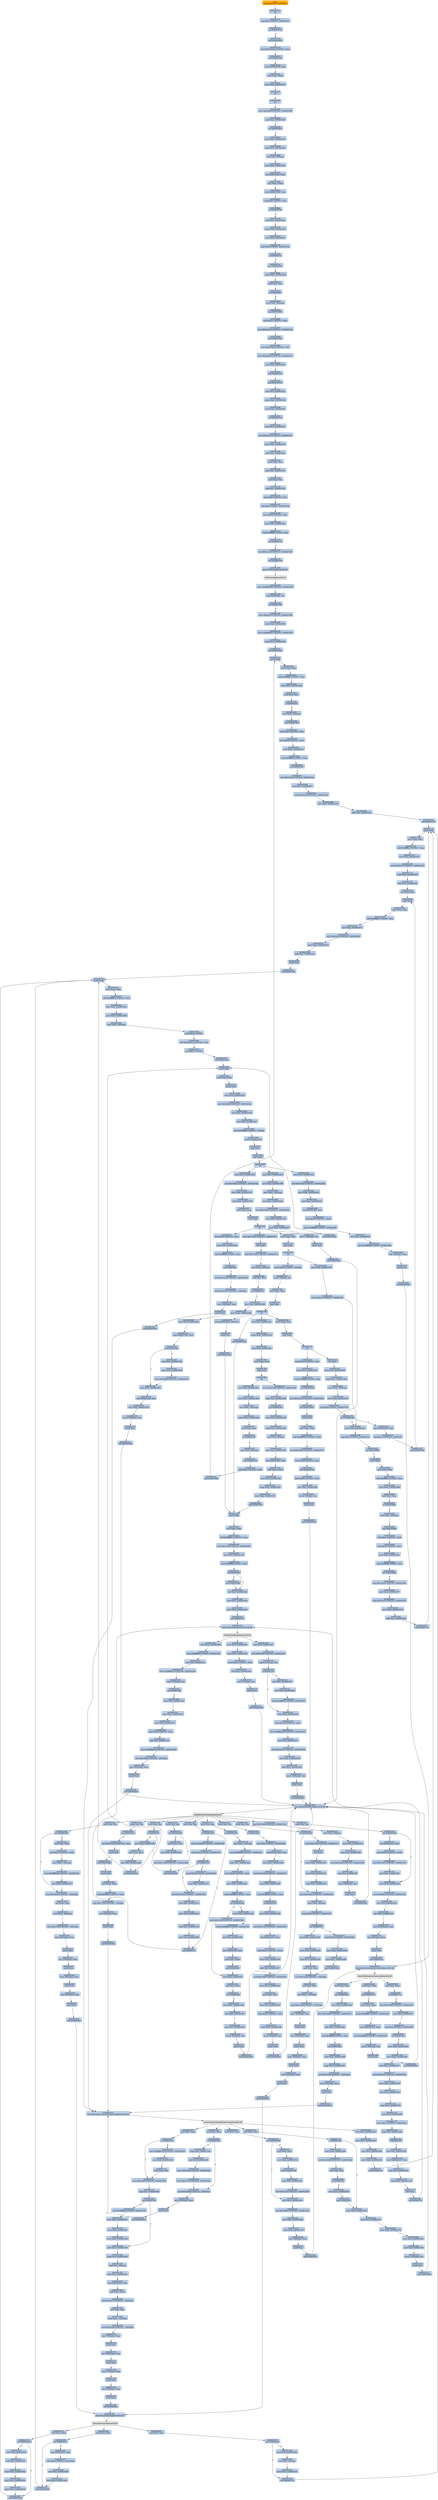 digraph G {
node[shape=rectangle,style=filled,fillcolor=lightsteelblue,color=lightsteelblue]
bgcolor="transparent"
a0x00401018pushl_0x4187c0UINT32[label="start\npushl $0x4187c0<UINT32>",color="lightgrey",fillcolor="orange"];
a0x0040101dret[label="0x0040101d\nret"];
a0x004187c0cmpl_0x4UINT8_0x004215a2[label="0x004187c0\ncmpl $0x4<UINT8>, 0x004215a2"];
a0x004187c7jne_0x004187f4[label="0x004187c7\njne 0x004187f4"];
a0x004187f4call_0x00416d78[label="0x004187f4\ncall 0x00416d78"];
a0x00416d78movl_0x421014UINT32_eax[label="0x00416d78\nmovl $0x421014<UINT32>, %eax"];
a0x00416d7dcall_0x00416ce4[label="0x00416d7d\ncall 0x00416ce4"];
a0x00416ce4movl_0x00421018_edx[label="0x00416ce4\nmovl 0x00421018, %edx"];
a0x00416ceamovl_edx_eax_[label="0x00416cea\nmovl %edx, (%eax)"];
a0x00416cecmovl_eax_0x00421018[label="0x00416cec\nmovl %eax, 0x00421018"];
a0x00416cf1ret[label="0x00416cf1\nret"];
a0x00416d82ret[label="0x00416d82\nret"];
a0x004187f9movw_0x2c48UINT16_0x004210b9[label="0x004187f9\nmovw $0x2c48<UINT16>, 0x004210b9"];
a0x00418802cmpl_esi_0x004210d8[label="0x00418802\ncmpl %esi, 0x004210d8"];
a0x00418808jne_0x00418823[label="0x00418808\njne 0x00418823"];
a0x00418823movl_eax_0x00421035[label="0x00418823\nmovl %eax, 0x00421035"];
a0x00418829xchgl_ecx_0x004210b1[label="0x00418829\nxchgl %ecx, 0x004210b1"];
a0x0041882fmovl_esi__8esp_[label="0x0041882f\nmovl %esi, -8(%esp)"];
a0x00418833movl_eax_0x0042102c[label="0x00418833\nmovl %eax, 0x0042102c"];
a0x00418839leal_0x004210b4_edx[label="0x00418839\nleal 0x004210b4, %edx"];
a0x0041883fandl_ebx_edx_[label="0x0041883f\nandl %ebx, (%edx)"];
a0x00418841movl_0x00421180_ecx[label="0x00418841\nmovl 0x00421180, %ecx"];
a0x00418847cmpl_0x0UINT8_ecx[label="0x00418847\ncmpl $0x0<UINT8>, %ecx"];
a0x0041884aje_0x004187d9[label="0x0041884a\nje 0x004187d9"];
a0x004187d9movl_esi_0x004210aa[label="0x004187d9\nmovl %esi, 0x004210aa"];
a0x004187dfxchgl_edx_0x0042105a[label="0x004187df\nxchgl %edx, 0x0042105a"];
a0x004187e5movl_ebx_0x004210fc[label="0x004187e5\nmovl %ebx, 0x004210fc"];
a0x004187ebcmpl_0x0UINT8_0x00421228[label="0x004187eb\ncmpl $0x0<UINT8>, 0x00421228"];
a0x004187f2je_0x004187ce[label="0x004187f2\nje 0x004187ce"];
a0x004187cejmp_0x004187d4[label="0x004187ce\njmp 0x004187d4"];
a0x0041886cxchgl_ebx_0x0042106b[label="0x0041886c\nxchgl %ebx, 0x0042106b"];
a0x00418872testl_eax_eax[label="0x00418872\ntestl %eax, %eax"];
a0x00418874je_0x0041887c[label="0x00418874\nje 0x0041887c"];
a0x00418876movl_edi__28esp_[label="0x00418876\nmovl %edi, -28(%esp)"];
a0x0041887ajmp_0x0041888b[label="0x0041887a\njmp 0x0041888b"];
a0x0041888bsubl_0xacUINT32_edx[label="0x0041888b\nsubl $0xac<UINT32>, %edx"];
a0x00418891movl_0x4016ecUINT32_0x00421024[label="0x00418891\nmovl $0x4016ec<UINT32>, 0x00421024"];
a0x0041889bjmp_0x0041884c[label="0x0041889b\njmp 0x0041884c"];
a0x0041884cmovl_0x4016ecUINT32_esi[label="0x0041884c\nmovl $0x4016ec<UINT32>, %esi"];
a0x00418851movl_0x40100cUINT32_0x00421014[label="0x00418851\nmovl $0x40100c<UINT32>, 0x00421014"];
a0x0041885bmovl_esi_0x00421018[label="0x0041885b\nmovl %esi, 0x00421018"];
a0x00418861jmp_0x00421014[label="0x00418861\njmp 0x00421014"];
a0x0040100cjmp_0x00421024[label="0x0040100c\njmp 0x00421024"];
a0x004016ecmovl_esi_0x004210aa[label="0x004016ec\nmovl %esi, 0x004210aa"];
a0x004016f2xchgl_edx_0x0042105a[label="0x004016f2\nxchgl %edx, 0x0042105a"];
a0x004016f8movl_ebx_0x004210fc[label="0x004016f8\nmovl %ebx, 0x004210fc"];
a0x004016fecall_0x00401c10[label="0x004016fe\ncall 0x00401c10"];
a0x00401c10movl_ecx_0x00421077[label="0x00401c10\nmovl %ecx, 0x00421077"];
a0x00401c16movl_0x10c23UINT32_0x00421052[label="0x00401c16\nmovl $0x10c23<UINT32>, 0x00421052"];
a0x00401c20movl_ebx_0x00421079[label="0x00401c20\nmovl %ebx, 0x00421079"];
a0x00401c26addl_ecx_0x004210dc[label="0x00401c26\naddl %ecx, 0x004210dc"];
a0x00401c2cmovl_ebp_eax[label="0x00401c2c\nmovl %ebp, %eax"];
a0x00401c2eaddl_eax_0x00422748[label="0x00401c2e\naddl %eax, 0x00422748"];
a0x00401c34movl_esp_esi[label="0x00401c34\nmovl %esp, %esi"];
a0x00401c36addl_esi_0x00422744[label="0x00401c36\naddl %esi, 0x00422744"];
a0x00401c3cmovl_0x8UINT32_esi[label="0x00401c3c\nmovl $0x8<UINT32>, %esi"];
a0x00401c41addl_0x4UINT8_0x00422744[label="0x00401c41\naddl $0x4<UINT8>, 0x00422744"];
a0x00401c48movl_0x3fUINT32_ecx[label="0x00401c48\nmovl $0x3f<UINT32>, %ecx"];
a0x00401c4dmovl_ebx_0x004210e3[label="0x00401c4d\nmovl %ebx, 0x004210e3"];
a0x00401c53cmpl_0xffffffffUINT8_eax[label="0x00401c53\ncmpl $0xffffffff<UINT8>, %eax"];
a0x00401c56jne_0x00401c75[label="0x00401c56\njne 0x00401c75"];
a0x00401c75movl_0x12a1dUINT32_0x004210be[label="0x00401c75\nmovl $0x12a1d<UINT32>, 0x004210be"];
a0x00401c7fcall_0x00401000[label="0x00401c7f\ncall 0x00401000"];
a0x00401000jmp_GetVersion_kernel32_dll[label="0x00401000\njmp GetVersion@kernel32.dll"];
GetVersion_kernel32_dll[label="GetVersion@kernel32.dll",color="lightgrey",fillcolor="lightgrey"];
a0x00401c84movw_0xffffd208UINT16_0x00421039[label="0x00401c84\nmovw $0xffffd208<UINT16>, 0x00421039"];
a0x00401c8dcmpb_0x8ebp__al[label="0x00401c8d\ncmpb 0x8(%ebp), %al"];
a0x00401c90jnl_0x00401c96[label="0x00401c90\njnl 0x00401c96"];
a0x00401c96movw_0x6e43UINT16_0x004210b6[label="0x00401c96\nmovw $0x6e43<UINT16>, 0x004210b6"];
a0x00401c9fxchgl_edi_0x0042108c[label="0x00401c9f\nxchgl %edi, 0x0042108c"];
a0x00401ca5movw_0xffffebf2UINT16_0x004210f2[label="0x00401ca5\nmovw $0xffffebf2<UINT16>, 0x004210f2"];
a0x00401caexchgl_ecx_0x00421091[label="0x00401cae\nxchgl %ecx, 0x00421091"];
a0x00401cb4call_0x00401824[label="0x00401cb4\ncall 0x00401824"];
a0x00401824pushl_ebp[label="0x00401824\npushl %ebp"];
a0x00401825movl_esp_ebp[label="0x00401825\nmovl %esp, %ebp"];
a0x00401827addl_0xffffffdcUINT8_esp[label="0x00401827\naddl $0xffffffdc<UINT8>, %esp"];
a0x0040182axchgl_ebx_0x0042106b[label="0x0040182a\nxchgl %ebx, 0x0042106b"];
a0x00401830testl_eax_eax[label="0x00401830\ntestl %eax, %eax"];
a0x00401832je_0x0040183a[label="0x00401832\nje 0x0040183a"];
a0x00401834movl_edi__28esp_[label="0x00401834\nmovl %edi, -28(%esp)"];
a0x00401838jmp_0x00401849[label="0x00401838\njmp 0x00401849"];
a0x00401849subl_0xacUINT32_edx[label="0x00401849\nsubl $0xac<UINT32>, %edx"];
a0x0040184fmovl_0x3fUINT32_ecx[label="0x0040184f\nmovl $0x3f<UINT32>, %ecx"];
a0x00401854movl_ebx_0x004210e3[label="0x00401854\nmovl %ebx, 0x004210e3"];
a0x0040185acmpl_0xffffffffUINT8_eax[label="0x0040185a\ncmpl $0xffffffff<UINT8>, %eax"];
a0x0040185djne_0x0040187c[label="0x0040185d\njne 0x0040187c"];
a0x0040187cmovl_0x12a1dUINT32_0x004210be[label="0x0040187c\nmovl $0x12a1d<UINT32>, 0x004210be"];
a0x00401886movl_ecx_0x00421077[label="0x00401886\nmovl %ecx, 0x00421077"];
a0x0040188cmovl_0x10c23UINT32_0x00421052[label="0x0040188c\nmovl $0x10c23<UINT32>, 0x00421052"];
a0x00401896movl_ebx_0x00421079[label="0x00401896\nmovl %ebx, 0x00421079"];
a0x0040189caddl_ecx_0x004210dc[label="0x0040189c\naddl %ecx, 0x004210dc"];
a0x004018a2call_0x0040173c[label="0x004018a2\ncall 0x0040173c"];
a0x0040173cpushl_ebp[label="0x0040173c\npushl %ebp"];
a0x0040173dmovl_esp_ebp[label="0x0040173d\nmovl %esp, %ebp"];
a0x0040173faddl_0xffffffecUINT8_esp[label="0x0040173f\naddl $0xffffffec<UINT8>, %esp"];
a0x00401742movl_ecx_0x00421077[label="0x00401742\nmovl %ecx, 0x00421077"];
a0x00401748movl_0x10c23UINT32_0x00421052[label="0x00401748\nmovl $0x10c23<UINT32>, 0x00421052"];
a0x00401752movl_ebx_0x00421079[label="0x00401752\nmovl %ebx, 0x00421079"];
a0x00401758addl_ecx_0x004210dc[label="0x00401758\naddl %ecx, 0x004210dc"];
a0x0040175ecall_0x00418794[label="0x0040175e\ncall 0x00418794"];
a0x00418794pushl_ebp[label="0x00418794\npushl %ebp"];
a0x00418795movl_esp_ebp[label="0x00418795\nmovl %esp, %ebp"];
a0x00418797addl_0xffffffecUINT8_esp[label="0x00418797\naddl $0xffffffec<UINT8>, %esp"];
a0x0041879amovl_ecx_0x00421077[label="0x0041879a\nmovl %ecx, 0x00421077"];
a0x004187a0movl_0x10c23UINT32_0x00421052[label="0x004187a0\nmovl $0x10c23<UINT32>, 0x00421052"];
a0x004187aamovl_ebx_0x00421079[label="0x004187aa\nmovl %ebx, 0x00421079"];
a0x004187b0addl_ecx_0x004210dc[label="0x004187b0\naddl %ecx, 0x004210dc"];
a0x004187b6pushl_eax[label="0x004187b6\npushl %eax"];
a0x004187b7call_0x00401654[label="0x004187b7\ncall 0x00401654"];
a0x00401654pushl_ebp[label="0x00401654\npushl %ebp"];
a0x00401655movl_esp_ebp[label="0x00401655\nmovl %esp, %ebp"];
a0x00401657addl_0xffffffe4UINT8_esp[label="0x00401657\naddl $0xffffffe4<UINT8>, %esp"];
a0x0040165amovl_ecx_0x004210e9[label="0x0040165a\nmovl %ecx, 0x004210e9"];
a0x00401660movl_ebx_0x00421069[label="0x00401660\nmovl %ebx, 0x00421069"];
a0x00401666movl_edx__36esp_[label="0x00401666\nmovl %edx, -36(%esp)"];
a0x0040166apushl_0x1UINT8[label="0x0040166a\npushl $0x1<UINT8>"];
a0x0040166cmovl_0x421021UINT32_eax[label="0x0040166c\nmovl $0x421021<UINT32>, %eax"];
a0x00401671pushl_0x1UINT8[label="0x00401671\npushl $0x1<UINT8>"];
a0x00401673call_0x00415040[label="0x00401673\ncall 0x00415040"];
a0x00415040pushl_ebp[label="0x00415040\npushl %ebp"];
a0x00415041movl_esp_ebp[label="0x00415041\nmovl %esp, %ebp"];
a0x00415043pushl_ecx[label="0x00415043\npushl %ecx"];
a0x00415044movl_ecx_0x004210a5[label="0x00415044\nmovl %ecx, 0x004210a5"];
a0x0041504amovl_0x108e2UINT32_0x004210da[label="0x0041504a\nmovl $0x108e2<UINT32>, 0x004210da"];
a0x00415054movl_ebx_0x00421022[label="0x00415054\nmovl %ebx, 0x00421022"];
a0x0041505amovl_eax_0x00421027[label="0x0041505a\nmovl %eax, 0x00421027"];
a0x00415060movb_0xffffffa9UINT8__1ebp_[label="0x00415060\nmovb $0xffffffa9<UINT8>, -1(%ebp)"];
a0x00415064movb__1ebp__al[label="0x00415064\nmovb -1(%ebp), %al"];
a0x00415067popl_ecx[label="0x00415067\npopl %ecx"];
a0x00415068popl_ebp[label="0x00415068\npopl %ebp"];
a0x00415069ret[label="0x00415069\nret"];
a0x00401678movl_ecx_0x004210e9[label="0x00401678\nmovl %ecx, 0x004210e9"];
a0x0040167emovl_ebx_0x00421069[label="0x0040167e\nmovl %ebx, 0x00421069"];
a0x00401684movl_edx__36esp_[label="0x00401684\nmovl %edx, -36(%esp)"];
a0x00401688movl_ecx_0x004210a5[label="0x00401688\nmovl %ecx, 0x004210a5"];
a0x0040168emovl_0x108e2UINT32_0x004210da[label="0x0040168e\nmovl $0x108e2<UINT32>, 0x004210da"];
a0x00401698movl_ebx_0x00421022[label="0x00401698\nmovl %ebx, 0x00421022"];
a0x0040169emovl_eax_0x00421027[label="0x0040169e\nmovl %eax, 0x00421027"];
a0x004016a4call_0x00415040[label="0x004016a4\ncall 0x00415040"];
a0x004016a9movl_ecx_0x004210a5[label="0x004016a9\nmovl %ecx, 0x004210a5"];
a0x004016afmovl_0x108e2UINT32_0x004210da[label="0x004016af\nmovl $0x108e2<UINT32>, 0x004210da"];
a0x004016b9movl_ebx_0x00421022[label="0x004016b9\nmovl %ebx, 0x00421022"];
a0x004016bfmovl_eax_0x00421027[label="0x004016bf\nmovl %eax, 0x00421027"];
a0x004016c5movl_ebp_esp[label="0x004016c5\nmovl %ebp, %esp"];
a0x004016c7popl_ebp[label="0x004016c7\npopl %ebp"];
a0x004016c8ret[label="0x004016c8\nret"];
a0x004187bcmovl_ebp_esp[label="0x004187bc\nmovl %ebp, %esp"];
a0x004187bepopl_ebp[label="0x004187be\npopl %ebp"];
a0x004187bfret[label="0x004187bf\nret"];
a0x00401763movb_0x48UINT8__1ebp_[label="0x00401763\nmovb $0x48<UINT8>, -1(%ebp)"];
a0x00401767movb__1ebp__al[label="0x00401767\nmovb -1(%ebp), %al"];
a0x0040176amovl_ebp_esp[label="0x0040176a\nmovl %ebp, %esp"];
a0x0040176cpopl_ebp[label="0x0040176c\npopl %ebp"];
a0x0040176dret[label="0x0040176d\nret"];
a0x004018a7movl_esi_0x004210aa[label="0x004018a7\nmovl %esi, 0x004210aa"];
a0x004018adxchgl_edx_0x0042105a[label="0x004018ad\nxchgl %edx, 0x0042105a"];
a0x004018b3movl_ebx_0x004210fc[label="0x004018b3\nmovl %ebx, 0x004210fc"];
a0x004018b9movl_ebp_esp[label="0x004018b9\nmovl %ebp, %esp"];
a0x004018bbpopl_ebp[label="0x004018bb\npopl %ebp"];
a0x004018bcret[label="0x004018bc\nret"];
a0x00401cb9movl_ecx_0x004210e9[label="0x00401cb9\nmovl %ecx, 0x004210e9"];
a0x00401cbfmovl_ebx_0x00421069[label="0x00401cbf\nmovl %ebx, 0x00421069"];
a0x00401cc5movl_edx__36esp_[label="0x00401cc5\nmovl %edx, -36(%esp)"];
a0x00401cc9xchgl_ebx_0x0042106b[label="0x00401cc9\nxchgl %ebx, 0x0042106b"];
a0x00401ccftestl_eax_eax[label="0x00401ccf\ntestl %eax, %eax"];
a0x00401cd1je_0x00401cd9[label="0x00401cd1\nje 0x00401cd9"];
a0x00401cd3movl_edi__28esp_[label="0x00401cd3\nmovl %edi, -28(%esp)"];
a0x00401cd7jmp_0x00401ce8[label="0x00401cd7\njmp 0x00401ce8"];
a0x00401ce8subl_0xacUINT32_edx[label="0x00401ce8\nsubl $0xac<UINT32>, %edx"];
a0x00401ceecall_0x00401824[label="0x00401cee\ncall 0x00401824"];
a0x00401cf3movw_0x2c48UINT16_0x004210b9[label="0x00401cf3\nmovw $0x2c48<UINT16>, 0x004210b9"];
a0x00401cfccmpl_esi_0x004210d8[label="0x00401cfc\ncmpl %esi, 0x004210d8"];
a0x00401d02jne_0x00401d1d[label="0x00401d02\njne 0x00401d1d"];
a0x00401d1dmovl_eax_0x00421035[label="0x00401d1d\nmovl %eax, 0x00421035"];
a0x00401d23xchgl_ecx_0x004210b1[label="0x00401d23\nxchgl %ecx, 0x004210b1"];
a0x00401d29movl_esi__8esp_[label="0x00401d29\nmovl %esi, -8(%esp)"];
a0x00401d2dmovl_eax_0x0042102c[label="0x00401d2d\nmovl %eax, 0x0042102c"];
a0x00401d33leal_0x004210b4_edx[label="0x00401d33\nleal 0x004210b4, %edx"];
a0x00401d39andl_ebx_edx_[label="0x00401d39\nandl %ebx, (%edx)"];
a0x00401d3bmovl_esi_0x004210aa[label="0x00401d3b\nmovl %esi, 0x004210aa"];
a0x00401d41xchgl_edx_0x0042105a[label="0x00401d41\nxchgl %edx, 0x0042105a"];
a0x00401d47movl_ebx_0x004210fc[label="0x00401d47\nmovl %ebx, 0x004210fc"];
a0x00401d4dcall_0x00401020[label="0x00401d4d\ncall 0x00401020"];
a0x00401020pushl_ebp[label="0x00401020\npushl %ebp"];
a0x00401021movl_esp_ebp[label="0x00401021\nmovl %esp, %ebp"];
a0x00401023addl_0xffffff4cUINT32_esp[label="0x00401023\naddl $0xffffff4c<UINT32>, %esp"];
a0x00401029movl_0x117fbUINT32_0x00421043[label="0x00401029\nmovl $0x117fb<UINT32>, 0x00421043"];
a0x00401033movl_esi_0x00421070[label="0x00401033\nmovl %esi, 0x00421070"];
a0x00401039cmpl_0xffffffffUINT8_edx[label="0x00401039\ncmpl $0xffffffff<UINT8>, %edx"];
a0x0040103cjl_0x00401044[label="0x0040103c\njl 0x00401044"];
a0x00401044subl_esi_0x0042108e[label="0x00401044\nsubl %esi, 0x0042108e"];
a0x0040104amovl_ecx_0x0042103b[label="0x0040104a\nmovl %ecx, 0x0042103b"];
a0x00401050movl_ebx_0x00421035[label="0x00401050\nmovl %ebx, 0x00421035"];
a0x00401056call_0x004017fc[label="0x00401056\ncall 0x004017fc"];
a0x004017fcjmp_GetDesktopWindow_user32_dll[label="0x004017fc\njmp GetDesktopWindow@user32.dll"];
GetDesktopWindow_user32_dll[label="GetDesktopWindow@user32.dll",color="lightgrey",fillcolor="lightgrey"];
a0x0040105bmovl_ecx_0x0042109c[label="0x0040105b\nmovl %ecx, 0x0042109c"];
a0x00401061movl_ebx_0x0042109f[label="0x00401061\nmovl %ebx, 0x0042109f"];
a0x00401067movl_0xacUINT32_edi[label="0x00401067\nmovl $0xac<UINT32>, %edi"];
a0x0040106csubl_edx_0x004210ed[label="0x0040106c\nsubl %edx, 0x004210ed"];
a0x00401072movw__2ebp__ax[label="0x00401072\nmovw -2(%ebp), %ax"];
a0x00401076pushl_eax[label="0x00401076\npushl %eax"];
a0x00401077call_0x00401804[label="0x00401077\ncall 0x00401804"];
a0x00401804jmp_GlobalDeleteAtom_kernel32_dll[label="0x00401804\njmp GlobalDeleteAtom@kernel32.dll"];
GlobalDeleteAtom_kernel32_dll[label="GlobalDeleteAtom@kernel32.dll",color="lightgrey",fillcolor="lightgrey"];
a0x0040107ctestw_ax_ax[label="0x0040107c\ntestw %ax, %ax"];
a0x0040107fjne_0x00401093[label="0x0040107f\njne 0x00401093"];
a0x00401081movl_ebx_eax[label="0x00401081\nmovl %ebx, %eax"];
a0x00401083movl_ebx_0x00421036[label="0x00401083\nmovl %ebx, 0x00421036"];
a0x00401089movl_0x11636UINT32_0x0042106b[label="0x00401089\nmovl $0x11636<UINT32>, 0x0042106b"];
a0x00401093call_0x00415040[label="0x00401093\ncall 0x00415040"];
a0x00401098movl_ecx_0x004210a5[label="0x00401098\nmovl %ecx, 0x004210a5"];
a0x0040109emovl_0x108e2UINT32_0x004210da[label="0x0040109e\nmovl $0x108e2<UINT32>, 0x004210da"];
a0x004010a8movl_ebx_0x00421022[label="0x004010a8\nmovl %ebx, 0x00421022"];
a0x004010aemovl_eax_0x00421027[label="0x004010ae\nmovl %eax, 0x00421027"];
a0x004010b4leal_0x004210bd_edi[label="0x004010b4\nleal 0x004210bd, %edi"];
a0x004010baaddl_0xb2UINT32_edi_[label="0x004010ba\naddl $0xb2<UINT32>, (%edi)"];
a0x004010c0movb_0xfffffffaUINT8_0x00421084[label="0x004010c0\nmovb $0xfffffffa<UINT8>, 0x00421084"];
a0x004010c7movl_esi_0x004210f2[label="0x004010c7\nmovl %esi, 0x004210f2"];
a0x004010cdmovb_0xffffffb8UINT8_0x00421099[label="0x004010cd\nmovb $0xffffffb8<UINT8>, 0x00421099"];
a0x004010d4leal__16ebp__eax[label="0x004010d4\nleal -16(%ebp), %eax"];
a0x004010d7pushl_eax[label="0x004010d7\npushl %eax"];
a0x004010d8call_0x0040181c[label="0x004010d8\ncall 0x0040181c"];
a0x0040181cjmp_QueryPerformanceCounter_kernel32_dll[label="0x0040181c\njmp QueryPerformanceCounter@kernel32.dll"];
QueryPerformanceCounter_kernel32_dll[label="QueryPerformanceCounter@kernel32.dll",color="lightgrey",fillcolor="lightgrey"];
a0x004010ddtestl_eax_eax[label="0x004010dd\ntestl %eax, %eax"];
a0x004010dfje_0x00401111[label="0x004010df\nje 0x00401111"];
a0x004010e1movl_0x17665UINT32_0x004210fe[label="0x004010e1\nmovl $0x17665<UINT32>, 0x004210fe"];
a0x004010ebmovl_edi_0x0042107c[label="0x004010eb\nmovl %edi, 0x0042107c"];
a0x004010f1cmpl_0x0UINT8_0x0042105b[label="0x004010f1\ncmpl $0x0<UINT8>, 0x0042105b"];
a0x004010f8jnl_0x00401105[label="0x004010f8\njnl 0x00401105"];
a0x00401105movl_edi_0x004210b3[label="0x00401105\nmovl %edi, 0x004210b3"];
a0x0040110bmovl_edx_0x00421046[label="0x0040110b\nmovl %edx, 0x00421046"];
a0x00401111movl_ecx_0x00421077[label="0x00401111\nmovl %ecx, 0x00421077"];
a0x00401117movl_0x10c23UINT32_0x00421052[label="0x00401117\nmovl $0x10c23<UINT32>, 0x00421052"];
a0x00401121movl_ebx_0x00421079[label="0x00401121\nmovl %ebx, 0x00421079"];
a0x00401127addl_ecx_0x004210dc[label="0x00401127\naddl %ecx, 0x004210dc"];
a0x0040112dmovl_ecx_0x0042103c[label="0x0040112d\nmovl %ecx, 0x0042103c"];
a0x00401133movl_edi_0x0042108d[label="0x00401133\nmovl %edi, 0x0042108d"];
a0x00401139movb_0x73UINT8_0x004210cc[label="0x00401139\nmovb $0x73<UINT8>, 0x004210cc"];
a0x00401140cmpl_eax_0x004210ba[label="0x00401140\ncmpl %eax, 0x004210ba"];
a0x00401146jl_0x00401167[label="0x00401146\njl 0x00401167"];
a0x00401167movl_esi_0x0042102f[label="0x00401167\nmovl %esi, 0x0042102f"];
a0x0040116dmovl_0x004210c1_eax[label="0x0040116d\nmovl 0x004210c1, %eax"];
a0x00401173movl_esi_0x00421012[label="0x00401173\nmovl %esi, 0x00421012"];
a0x00401179xchgl_eax_0x00421104[label="0x00401179\nxchgl %eax, 0x00421104"];
a0x0040117fdecl_esi[label="0x0040117f\ndecl %esi"];
a0x00401180call_0x004017fc[label="0x00401180\ncall 0x004017fc"];
a0x00401185movl_edi_0x00421037[label="0x00401185\nmovl %edi, 0x00421037"];
a0x0040118bmovl_0x15ab2UINT32_0x004210c4[label="0x0040118b\nmovl $0x15ab2<UINT32>, 0x004210c4"];
a0x00401195cmpw_0xcesp__ax[label="0x00401195\ncmpw 0xc(%esp), %ax"];
a0x0040119aje_0x004011af[label="0x0040119a\nje 0x004011af"];
a0x004011afmovl_ebx_0x004210e4[label="0x004011af\nmovl %ebx, 0x004210e4"];
a0x004011b5movl_0x1bdUINT32_eax[label="0x004011b5\nmovl $0x1bd<UINT32>, %eax"];
a0x004011bamovw_0xffffc26bUINT16_0x00421091[label="0x004011ba\nmovw $0xffffc26b<UINT16>, 0x00421091"];
a0x004011c3movl_ecx_0x00421077[label="0x004011c3\nmovl %ecx, 0x00421077"];
a0x004011c9movl_0x10c23UINT32_0x00421052[label="0x004011c9\nmovl $0x10c23<UINT32>, 0x00421052"];
a0x004011d3movl_ebx_0x00421079[label="0x004011d3\nmovl %ebx, 0x00421079"];
a0x004011d9addl_ecx_0x004210dc[label="0x004011d9\naddl %ecx, 0x004210dc"];
a0x004011dfmovw__18ebp__ax[label="0x004011df\nmovw -18(%ebp), %ax"];
a0x004011e3pushl_eax[label="0x004011e3\npushl %eax"];
a0x004011e4call_0x00401804[label="0x004011e4\ncall 0x00401804"];
a0x004011e9testw_ax_ax[label="0x004011e9\ntestw %ax, %ax"];
a0x004011ecje_0x0040120a[label="0x004011ec\nje 0x0040120a"];
a0x0040120amovl_0x154aeUINT32_0x0042109a[label="0x0040120a\nmovl $0x154ae<UINT32>, 0x0042109a"];
a0x00401214movl_edx__8esp_[label="0x00401214\nmovl %edx, -8(%esp)"];
a0x00401218cmpw_0x0UINT8_0x00421047[label="0x00401218\ncmpw $0x0<UINT8>, 0x00421047"];
a0x00401220jne_0x00401237[label="0x00401220\njne 0x00401237"];
a0x00401237movl_ebx_0x00421049[label="0x00401237\nmovl %ebx, 0x00421049"];
a0x0040123dmovl_edx_0x004210cb[label="0x0040123d\nmovl %edx, 0x004210cb"];
a0x00401243movl_ecx_0x004210b4[label="0x00401243\nmovl %ecx, 0x004210b4"];
a0x00401249movl_edi_edx[label="0x00401249\nmovl %edi, %edx"];
a0x0040124bmovl_0x1c5afUINT32__24ebp_[label="0x0040124b\nmovl $0x1c5af<UINT32>, -24(%ebp)"];
a0x00401252xorl_eax_eax[label="0x00401252\nxorl %eax, %eax"];
a0x00401254movl_eax__28ebp_[label="0x00401254\nmovl %eax, -28(%ebp)"];
a0x00401257movl_0x11cdaUINT32__32ebp_[label="0x00401257\nmovl $0x11cda<UINT32>, -32(%ebp)"];
a0x0040125emovl__32ebp__eax[label="0x0040125e\nmovl -32(%ebp), %eax"];
a0x00401261pushl_eax[label="0x00401261\npushl %eax"];
a0x00401262leal__120ebp__eax[label="0x00401262\nleal -120(%ebp), %eax"];
a0x00401265pushl_eax[label="0x00401265\npushl %eax"];
a0x00401266movl__28ebp__eax[label="0x00401266\nmovl -28(%ebp), %eax"];
a0x00401269pushl_eax[label="0x00401269\npushl %eax"];
a0x0040126amovl__24ebp__eax[label="0x0040126a\nmovl -24(%ebp), %eax"];
a0x0040126dpushl_eax[label="0x0040126d\npushl %eax"];
a0x0040126ecall_0x0040180c[label="0x0040126e\ncall 0x0040180c"];
a0x0040180cjmp_VirtualQueryEx_kernel32_dll[label="0x0040180c\njmp VirtualQueryEx@kernel32.dll"];
VirtualQueryEx_kernel32_dll[label="VirtualQueryEx@kernel32.dll",color="lightgrey",fillcolor="lightgrey"];
a0x00401273testl_eax_eax[label="0x00401273\ntestl %eax, %eax"];
a0x00401275jne_0x00401295[label="0x00401275\njne 0x00401295"];
a0x00401277movl_eax_0x0042107f[label="0x00401277\nmovl %eax, 0x0042107f"];
a0x00401295call_0x00401654[label="0x00401295\ncall 0x00401654"];
a0x0040129amovl_0x17834UINT32_0x00421013[label="0x0040129a\nmovl $0x17834<UINT32>, 0x00421013"];
a0x004012a4decl_ebx[label="0x004012a4\ndecl %ebx"];
a0x004012a5movl_0x171f3UINT32_0x0042101f[label="0x004012a5\nmovl $0x171f3<UINT32>, 0x0042101f"];
a0x004012afmovl_edi__40esp_[label="0x004012af\nmovl %edi, -40(%esp)"];
a0x004012b3testl_esi_esi[label="0x004012b3\ntestl %esi, %esi"];
a0x004012b5jne_0x004012cf[label="0x004012b5\njne 0x004012cf"];
a0x004012cfmovl_esi_0x004210d6[label="0x004012cf\nmovl %esi, 0x004210d6"];
a0x004012d5movl_edx_0x00421082[label="0x004012d5\nmovl %edx, 0x00421082"];
a0x004012dbmovl_esi_0x00421094[label="0x004012db\nmovl %esi, 0x00421094"];
a0x004012e1cmpl_0x0042102b_edx[label="0x004012e1\ncmpl 0x0042102b, %edx"];
a0x004012e7jne_0x004012fe[label="0x004012e7\njne 0x004012fe"];
a0x004012femovl_ebx_0x00421041[label="0x004012fe\nmovl %ebx, 0x00421041"];
a0x00401304subl_0x004210fd_edi[label="0x00401304\nsubl 0x004210fd, %edi"];
a0x0040130amovl_edx_0x00421054[label="0x0040130a\nmovl %edx, 0x00421054"];
a0x00401310movw__34ebp__ax[label="0x00401310\nmovw -34(%ebp), %ax"];
a0x00401314pushl_eax[label="0x00401314\npushl %eax"];
a0x00401315call_0x00401804[label="0x00401315\ncall 0x00401804"];
a0x0040131atestw_ax_ax[label="0x0040131a\ntestw %ax, %ax"];
a0x0040131dje_0x00401361[label="0x0040131d\nje 0x00401361"];
a0x00401361call_0x004017fc[label="0x00401361\ncall 0x004017fc"];
a0x00401366movl_eax_0x0042109d[label="0x00401366\nmovl %eax, 0x0042109d"];
a0x0040136cmovb_0xffffffd4UINT8_0x004210d1[label="0x0040136c\nmovb $0xffffffd4<UINT8>, 0x004210d1"];
a0x00401373movl_edi_0x004210cc[label="0x00401373\nmovl %edi, 0x004210cc"];
a0x00401379movw_0xffffb413UINT16_0x004210a6[label="0x00401379\nmovw $0xffffb413<UINT16>, 0x004210a6"];
a0x00401382cmpb__24ebp__ah[label="0x00401382\ncmpb -24(%ebp), %ah"];
a0x00401385jne_0x0040138b[label="0x00401385\njne 0x0040138b"];
a0x0040138bmovl_edi_0x004210e6[label="0x0040138b\nmovl %edi, 0x004210e6"];
a0x00401391movl_ecx_0x004210b7[label="0x00401391\nmovl %ecx, 0x004210b7"];
a0x00401397movl_edi_0x00421077[label="0x00401397\nmovl %edi, 0x00421077"];
a0x0040139dandl_0xc2UINT32_edx[label="0x0040139d\nandl $0xc2<UINT32>, %edx"];
a0x004013a3addl_esi_0x00421109[label="0x004013a3\naddl %esi, 0x00421109"];
a0x004013a9movw_0xffffd944UINT16_0x004210bd[label="0x004013a9\nmovw $0xffffd944<UINT16>, 0x004210bd"];
a0x004013b2movl_0x1d9baUINT32__40ebp_[label="0x004013b2\nmovl $0x1d9ba<UINT32>, -40(%ebp)"];
a0x004013b9movl__40ebp__eax[label="0x004013b9\nmovl -40(%ebp), %eax"];
a0x004013bcpushl_eax[label="0x004013bc\npushl %eax"];
a0x004013bdcall_0x00401814[label="0x004013bd\ncall 0x00401814"];
a0x00401814jmp_GetLargestConsoleWindowSize_kernel32_dll[label="0x00401814\njmp GetLargestConsoleWindowSize@kernel32.dll"];
GetLargestConsoleWindowSize_kernel32_dll[label="GetLargestConsoleWindowSize@kernel32.dll",color="lightgrey",fillcolor="lightgrey"];
a0x004013c2testl_eax_eax[label="0x004013c2\ntestl %eax, %eax"];
a0x004013c4je_0x004013f4[label="0x004013c4\nje 0x004013f4"];
a0x004013c6movl_eax_0x004210db[label="0x004013c6\nmovl %eax, 0x004210db"];
a0x004013ccmovl_0x13db9UINT32_0x004210ab[label="0x004013cc\nmovl $0x13db9<UINT32>, 0x004210ab"];
a0x004013d6testl_edi_edi[label="0x004013d6\ntestl %edi, %edi"];
a0x004013d8je_0x004013e2[label="0x004013d8\nje 0x004013e2"];
a0x004013damovl_eax_0x004210d9[label="0x004013da\nmovl %eax, 0x004210d9"];
a0x004013e0jmp_0x004013f4[label="0x004013e0\njmp 0x004013f4"];
a0x004013f4movl_ebx_0x00421025[label="0x004013f4\nmovl %ebx, 0x00421025"];
a0x004013famovl_esi_0x004210a7[label="0x004013fa\nmovl %esi, 0x004210a7"];
a0x00401400movl_ebx_0x0042107d[label="0x00401400\nmovl %ebx, 0x0042107d"];
a0x00401406movl_eax_0x0042109a[label="0x00401406\nmovl %eax, 0x0042109a"];
a0x0040140cmovl_edi_0x004210bf[label="0x0040140c\nmovl %edi, 0x004210bf"];
a0x00401412movw__42ebp__ax[label="0x00401412\nmovw -42(%ebp), %ax"];
a0x00401416pushl_eax[label="0x00401416\npushl %eax"];
a0x00401417call_0x00401804[label="0x00401417\ncall 0x00401804"];
a0x0040141ctestw_ax_ax[label="0x0040141c\ntestw %ax, %ax"];
a0x0040141fjne_0x0040143d[label="0x0040141f\njne 0x0040143d"];
a0x0040143dmovl_eax_0x004210c8[label="0x0040143d\nmovl %eax, 0x004210c8"];
a0x00401443movw_0x90aUINT16_0x00421101[label="0x00401443\nmovw $0x90a<UINT16>, 0x00421101"];
a0x0040144cmovl_esi_0x00421035[label="0x0040144c\nmovl %esi, 0x00421035"];
a0x00401452subl_edx_0x00421019[label="0x00401452\nsubl %edx, 0x00421019"];
a0x00401458movl_0x28esp__eax[label="0x00401458\nmovl 0x28(%esp), %eax"];
a0x0040145cleal__56ebp__eax[label="0x0040145c\nleal -56(%ebp), %eax"];
a0x0040145fpushl_eax[label="0x0040145f\npushl %eax"];
a0x00401460call_0x0040181c[label="0x00401460\ncall 0x0040181c"];
a0x00401465testl_eax_eax[label="0x00401465\ntestl %eax, %eax"];
a0x00401467jne_0x00401482[label="0x00401467\njne 0x00401482"];
a0x00401482movl_ebx_0x004210de[label="0x00401482\nmovl %ebx, 0x004210de"];
a0x00401488movl_0x14e8bUINT32_0x00421013[label="0x00401488\nmovl $0x14e8b<UINT32>, 0x00421013"];
a0x00401492andl_eax_0x0042108e[label="0x00401492\nandl %eax, 0x0042108e"];
a0x00401498cmpl_0xffffffffUINT8_edi[label="0x00401498\ncmpl $0xffffffff<UINT8>, %edi"];
a0x0040149bjne_0x004014b6[label="0x0040149b\njne 0x004014b6"];
a0x004014b6movl_edx_0x00421049[label="0x004014b6\nmovl %edx, 0x00421049"];
a0x004014bcxchgl_ecx_0x00421043[label="0x004014bc\nxchgl %ecx, 0x00421043"];
a0x004014c2movl_0x1e4afUINT32__60ebp_[label="0x004014c2\nmovl $0x1e4af<UINT32>, -60(%ebp)"];
a0x004014c9movl__60ebp__eax[label="0x004014c9\nmovl -60(%ebp), %eax"];
a0x004014ccpushl_eax[label="0x004014cc\npushl %eax"];
a0x004014cdcall_0x00401814[label="0x004014cd\ncall 0x00401814"];
a0x004014d2testl_eax_eax[label="0x004014d2\ntestl %eax, %eax"];
a0x004014d4jne_0x004014f5[label="0x004014d4\njne 0x004014f5"];
a0x004014f5movl_0x19264UINT32__64ebp_[label="0x004014f5\nmovl $0x19264<UINT32>, -64(%ebp)"];
a0x004014fcmovl__64ebp__eax[label="0x004014fc\nmovl -64(%ebp), %eax"];
a0x004014ffpushl_eax[label="0x004014ff\npushl %eax"];
a0x00401500call_0x00401814[label="0x00401500\ncall 0x00401814"];
a0x00401505testl_eax_eax[label="0x00401505\ntestl %eax, %eax"];
a0x00401507je_0x0040151a[label="0x00401507\nje 0x0040151a"];
a0x00401509movw_0xffffa51dUINT16_0x00421055[label="0x00401509\nmovw $0xffffa51d<UINT16>, 0x00421055"];
a0x00401512movl_edx_0x00421040[label="0x00401512\nmovl %edx, 0x00421040"];
a0x00401518movl_edi_ebx[label="0x00401518\nmovl %edi, %ebx"];
a0x0040151amovw_0x2c48UINT16_0x004210b9[label="0x0040151a\nmovw $0x2c48<UINT16>, 0x004210b9"];
a0x00401523cmpl_esi_0x004210d8[label="0x00401523\ncmpl %esi, 0x004210d8"];
a0x00401529jne_0x00401544[label="0x00401529\njne 0x00401544"];
a0x0040152bmovb_0xffffffeaUINT8_0x00421102[label="0x0040152b\nmovb $0xffffffea<UINT8>, 0x00421102"];
a0x00401544movl_eax_0x00421035[label="0x00401544\nmovl %eax, 0x00421035"];
a0x0040154axchgl_ecx_0x004210b1[label="0x0040154a\nxchgl %ecx, 0x004210b1"];
a0x00401550movl_esi__8esp_[label="0x00401550\nmovl %esi, -8(%esp)"];
a0x00401554movl_eax_0x0042102c[label="0x00401554\nmovl %eax, 0x0042102c"];
a0x0040155aleal_0x004210b4_edx[label="0x0040155a\nleal 0x004210b4, %edx"];
a0x00401560andl_ebx_edx_[label="0x00401560\nandl %ebx, (%edx)"];
a0x00401562movl_0x19c71UINT32__68ebp_[label="0x00401562\nmovl $0x19c71<UINT32>, -68(%ebp)"];
a0x00401569xorl_eax_eax[label="0x00401569\nxorl %eax, %eax"];
a0x0040156bmovl_eax__72ebp_[label="0x0040156b\nmovl %eax, -72(%ebp)"];
a0x0040156emovl_0x133ebUINT32__76ebp_[label="0x0040156e\nmovl $0x133eb<UINT32>, -76(%ebp)"];
a0x00401575movl__76ebp__eax[label="0x00401575\nmovl -76(%ebp), %eax"];
a0x00401578pushl_eax[label="0x00401578\npushl %eax"];
a0x00401579leal__148ebp__eax[label="0x00401579\nleal -148(%ebp), %eax"];
a0x0040157fpushl_eax[label="0x0040157f\npushl %eax"];
a0x00401580movl__72ebp__eax[label="0x00401580\nmovl -72(%ebp), %eax"];
a0x00401583pushl_eax[label="0x00401583\npushl %eax"];
a0x00401584movl__68ebp__eax[label="0x00401584\nmovl -68(%ebp), %eax"];
a0x00401587pushl_eax[label="0x00401587\npushl %eax"];
a0x00401588call_0x0040180c[label="0x00401588\ncall 0x0040180c"];
a0x0040158dtestl_eax_eax[label="0x0040158d\ntestl %eax, %eax"];
a0x0040158fjne_0x004015a7[label="0x0040158f\njne 0x004015a7"];
a0x004015a7call_0x00401654[label="0x004015a7\ncall 0x00401654"];
a0x004015acmovw__78ebp__ax[label="0x004015ac\nmovw -78(%ebp), %ax"];
a0x004015b0pushl_eax[label="0x004015b0\npushl %eax"];
a0x004015b1call_0x00401804[label="0x004015b1\ncall 0x00401804"];
a0x004015b6movl_0x1405cUINT32_0x004210e7[label="0x004015b6\nmovl $0x1405c<UINT32>, 0x004210e7"];
a0x004015c0movl_eax__8esp_[label="0x004015c0\nmovl %eax, -8(%esp)"];
a0x004015c4movl_edi_0x004210a3[label="0x004015c4\nmovl %edi, 0x004210a3"];
a0x004015camovl_ecx_0x0042106b[label="0x004015ca\nmovl %ecx, 0x0042106b"];
a0x004015d0movl_0x140ceUINT32_0x00421083[label="0x004015d0\nmovl $0x140ce<UINT32>, 0x00421083"];
a0x004015damovl_esi_0x004210f9[label="0x004015da\nmovl %esi, 0x004210f9"];
a0x004015e0movw__80ebp__ax[label="0x004015e0\nmovw -80(%ebp), %ax"];
a0x004015e4pushl_eax[label="0x004015e4\npushl %eax"];
a0x004015e5call_0x00401804[label="0x004015e5\ncall 0x00401804"];
a0x004015eatestw_ax_ax[label="0x004015ea\ntestw %ax, %ax"];
a0x004015edjne_0x0040160a[label="0x004015ed\njne 0x0040160a"];
a0x004015efmovl_edi_edx[label="0x004015ef\nmovl %edi, %edx"];
a0x004015f1subl_0xe7UINT32_ebx[label="0x004015f1\nsubl $0xe7<UINT32>, %ebx"];
a0x004015f7movl_edx__12esp_[label="0x004015f7\nmovl %edx, -12(%esp)"];
a0x004015fbmovw_0xffff92f0UINT16_0x0042103e[label="0x004015fb\nmovw $0xffff92f0<UINT16>, 0x0042103e"];
a0x00401604movl_ebx_0x004210c7[label="0x00401604\nmovl %ebx, 0x004210c7"];
a0x0040160amovl_0x1914eUINT32__84ebp_[label="0x0040160a\nmovl $0x1914e<UINT32>, -84(%ebp)"];
a0x00401611xorl_eax_eax[label="0x00401611\nxorl %eax, %eax"];
a0x00401613movl_eax__88ebp_[label="0x00401613\nmovl %eax, -88(%ebp)"];
a0x00401616movl_0x1f70cUINT32__92ebp_[label="0x00401616\nmovl $0x1f70c<UINT32>, -92(%ebp)"];
a0x0040161dmovl__92ebp__eax[label="0x0040161d\nmovl -92(%ebp), %eax"];
a0x00401620pushl_eax[label="0x00401620\npushl %eax"];
a0x00401621leal__176ebp__eax[label="0x00401621\nleal -176(%ebp), %eax"];
a0x00401627pushl_eax[label="0x00401627\npushl %eax"];
a0x00401628movl__88ebp__eax[label="0x00401628\nmovl -88(%ebp), %eax"];
a0x0040162bpushl_eax[label="0x0040162b\npushl %eax"];
a0x0040162cmovl__84ebp__eax[label="0x0040162c\nmovl -84(%ebp), %eax"];
a0x0040162fpushl_eax[label="0x0040162f\npushl %eax"];
a0x00401630call_0x0040180c[label="0x00401630\ncall 0x0040180c"];
a0x00401635testl_eax_eax[label="0x00401635\ntestl %eax, %eax"];
a0x00401637jne_0x00401649[label="0x00401637\njne 0x00401649"];
a0x00401649call_0x0040173c[label="0x00401649\ncall 0x0040173c"];
a0x0040164emovl_ebp_esp[label="0x0040164e\nmovl %ebp, %esp"];
a0x00401650popl_ebp[label="0x00401650\npopl %ebp"];
a0x00401651ret[label="0x00401651\nret"];
a0x00401d52incl_eax[label="0x00401d52\nincl %eax"];
a0x00401d53movl_esi_0x00421098[label="0x00401d53\nmovl %esi, 0x00421098"];
a0x00401d59xchgl_ecx_0x004210d2[label="0x00401d59\nxchgl %ecx, 0x004210d2"];
a0x00401d5fmovl_eax__28esp_[label="0x00401d5f\nmovl %eax, -28(%esp)"];
a0x00401d63movl_edi_0x00421075[label="0x00401d63\nmovl %edi, 0x00421075"];
a0x00401d69cmpl_0x0UINT8_0x00421035[label="0x00401d69\ncmpl $0x0<UINT8>, 0x00421035"];
a0x00401d70jne_0x00401d93[label="0x00401d70\njne 0x00401d93"];
a0x00401d72leal_0x00421029_edi[label="0x00401d72\nleal 0x00421029, %edi"];
a0x00401d93movl_ebx_0x004210a1[label="0x00401d93\nmovl %ebx, 0x004210a1"];
a0x00401d99cmpl_0x0UINT8_0x004227e0[label="0x00401d99\ncmpl $0x0<UINT8>, 0x004227e0"];
a0x00401da0jne_0x00416d84[label="0x00401da0\njne 0x00416d84"];
a0x00416d84pushl_ebp[label="0x00416d84\npushl %ebp"];
a0x00416d85movl_esp_ebp[label="0x00416d85\nmovl %esp, %ebp"];
a0x00416d87addl_0xffffffacUINT8_esp[label="0x00416d87\naddl $0xffffffac<UINT8>, %esp"];
a0x00416d8axchgl_ebx_0x0042106b[label="0x00416d8a\nxchgl %ebx, 0x0042106b"];
a0x00416d90testl_eax_eax[label="0x00416d90\ntestl %eax, %eax"];
a0x00416d92je_0x00416d9a[label="0x00416d92\nje 0x00416d9a"];
a0x00416d94movl_edi__28esp_[label="0x00416d94\nmovl %edi, -28(%esp)"];
a0x00416d98jmp_0x00416da9[label="0x00416d98\njmp 0x00416da9"];
a0x00416da9subl_0xacUINT32_edx[label="0x00416da9\nsubl $0xac<UINT32>, %edx"];
a0x00416dafmovl_0x3fUINT32_ecx[label="0x00416daf\nmovl $0x3f<UINT32>, %ecx"];
a0x00416db4movl_ebx_0x004210e3[label="0x00416db4\nmovl %ebx, 0x004210e3"];
a0x00416dbacmpl_0xffffffffUINT8_eax[label="0x00416dba\ncmpl $0xffffffff<UINT8>, %eax"];
a0x00416dbdjne_0x00416ddc[label="0x00416dbd\njne 0x00416ddc"];
a0x00416ddcmovl_0x12a1dUINT32_0x004210be[label="0x00416ddc\nmovl $0x12a1d<UINT32>, 0x004210be"];
a0x00416de6movl_ecx_0x00421077[label="0x00416de6\nmovl %ecx, 0x00421077"];
a0x00416decmovl_0x10c23UINT32_0x00421052[label="0x00416dec\nmovl $0x10c23<UINT32>, 0x00421052"];
a0x00416df6movl_ebx_0x00421079[label="0x00416df6\nmovl %ebx, 0x00421079"];
a0x00416dfcaddl_ecx_0x004210dc[label="0x00416dfc\naddl %ecx, 0x004210dc"];
a0x00416e02call_0x0040173c[label="0x00416e02\ncall 0x0040173c"];
a0x00416e07call_0x00401020[label="0x00416e07\ncall 0x00401020"];
a0x004011eemovw_0x7e08UINT16_0x0042107a[label="0x004011ee\nmovw $0x7e08<UINT16>, 0x0042107a"];
a0x004011f7incl_edx[label="0x004011f7\nincl %edx"];
a0x004011f8xchgl_ebx_0x00421059[label="0x004011f8\nxchgl %ebx, 0x00421059"];
a0x004011femovl_edi_0x004210c5[label="0x004011fe\nmovl %edi, 0x004210c5"];
a0x00401204xchgl_eax_0x004210b5[label="0x00401204\nxchgl %eax, 0x004210b5"];
a0x004012e9movl_ecx_0x00421108[label="0x004012e9\nmovl %ecx, 0x00421108"];
a0x00401421leal_0x004210ec_edi[label="0x00401421\nleal 0x004210ec, %edi"];
a0x00401427movl_0x80UINT32_edi_[label="0x00401427\nmovl $0x80<UINT32>, (%edi)"];
a0x0040142dmovl_0x1507cUINT32_0x00421012[label="0x0040142d\nmovl $0x1507c<UINT32>, 0x00421012"];
a0x00401437movl_esi_0x00421100[label="0x00401437\nmovl %esi, 0x00421100"];
a0x00416e0cmovl_0x3fUINT32_ecx[label="0x00416e0c\nmovl $0x3f<UINT32>, %ecx"];
a0x00416e11movl_ebx_0x004210e3[label="0x00416e11\nmovl %ebx, 0x004210e3"];
a0x00416e17cmpl_0xffffffffUINT8_eax[label="0x00416e17\ncmpl $0xffffffff<UINT8>, %eax"];
a0x00416e1ajne_0x00416e39[label="0x00416e1a\njne 0x00416e39"];
a0x00416e39movl_0x12a1dUINT32_0x004210be[label="0x00416e39\nmovl $0x12a1d<UINT32>, 0x004210be"];
a0x00416e43call_0x004160d4[label="0x00416e43\ncall 0x004160d4"];
a0x004160d4pushl_ebp[label="0x004160d4\npushl %ebp"];
a0x004160d5movl_esp_ebp[label="0x004160d5\nmovl %esp, %ebp"];
a0x004160d7addl_0xffffff70UINT32_esp[label="0x004160d7\naddl $0xffffff70<UINT32>, %esp"];
a0x004160ddmovl_0x116b2UINT32_0x004210f7[label="0x004160dd\nmovl $0x116b2<UINT32>, 0x004210f7"];
a0x004160e7movl_0x2fUINT32_esi[label="0x004160e7\nmovl $0x2f<UINT32>, %esi"];
a0x004160ecincb_0x00421010[label="0x004160ec\nincb 0x00421010"];
a0x004160f2andl_0xb9UINT32_eax[label="0x004160f2\nandl $0xb9<UINT32>, %eax"];
a0x004160f7movl_esi_0x004210fd[label="0x004160f7\nmovl %esi, 0x004210fd"];
a0x004160fdmovw__2ebp__ax[label="0x004160fd\nmovw -2(%ebp), %ax"];
a0x00416101pushl_eax[label="0x00416101\npushl %eax"];
a0x00416102call_0x00401804[label="0x00416102\ncall 0x00401804"];
a0x00416107testw_ax_ax[label="0x00416107\ntestw %ax, %ax"];
a0x0041610aje_0x0041612f[label="0x0041610a\nje 0x0041612f"];
a0x0041610cmovb_0xcUINT8_0x004210d9[label="0x0041610c\nmovb $0xc<UINT8>, 0x004210d9"];
a0x00416113subl_0x00421086_eax[label="0x00416113\nsubl 0x00421086, %eax"];
a0x00416119movl_ecx_0x004210b6[label="0x00416119\nmovl %ecx, 0x004210b6"];
a0x0041611fmovl_0x10e83UINT32_0x0042107f[label="0x0041611f\nmovl $0x10e83<UINT32>, 0x0042107f"];
a0x00416129movl_ebx_0x004210f6[label="0x00416129\nmovl %ebx, 0x004210f6"];
a0x0041612fcmpl_0xffffffffUINT8_edi[label="0x0041612f\ncmpl $0xffffffff<UINT8>, %edi"];
a0x00416132je_0x00416156[label="0x00416132\nje 0x00416156"];
a0x00416134movl_edx_0x004210d6[label="0x00416134\nmovl %edx, 0x004210d6"];
a0x0041613amovl_0x111a5UINT32_0x004210f5[label="0x0041613a\nmovl $0x111a5<UINT32>, 0x004210f5"];
a0x00416144leal_0x0042105c_ecx[label="0x00416144\nleal 0x0042105c, %ecx"];
a0x0041614aaddl_0xb1UINT32_ecx_[label="0x0041614a\naddl $0xb1<UINT32>, (%ecx)"];
a0x00416150movl_eax_0x004210bf[label="0x00416150\nmovl %eax, 0x004210bf"];
a0x00416156addl_esi_0x00421057[label="0x00416156\naddl %esi, 0x00421057"];
a0x0041615cmovl_0x145f8UINT32_0x004210df[label="0x0041615c\nmovl $0x145f8<UINT32>, 0x004210df"];
a0x00416166movl_ecx_0x004210ae[label="0x00416166\nmovl %ecx, 0x004210ae"];
a0x0041616cmovl_eax_ecx[label="0x0041616c\nmovl %eax, %ecx"];
a0x0041616emovl_esi_0x00421072[label="0x0041616e\nmovl %esi, 0x00421072"];
a0x00416174addl_0xd7UINT32_edi[label="0x00416174\naddl $0xd7<UINT32>, %edi"];
a0x0041617axchgl_edx_0x004210d0[label="0x0041617a\nxchgl %edx, 0x004210d0"];
a0x00416180movw__4ebp__ax[label="0x00416180\nmovw -4(%ebp), %ax"];
a0x00416184pushl_eax[label="0x00416184\npushl %eax"];
a0x00416185call_0x00401804[label="0x00416185\ncall 0x00401804"];
a0x0041618atestw_ax_ax[label="0x0041618a\ntestw %ax, %ax"];
a0x0041618djne_0x004161a7[label="0x0041618d\njne 0x004161a7"];
a0x004161a7movl_0x421030UINT32_eax[label="0x004161a7\nmovl $0x421030<UINT32>, %eax"];
a0x004161acpushl_edx[label="0x004161ac\npushl %edx"];
a0x004161adcall_0x00401dd0[label="0x004161ad\ncall 0x00401dd0"];
a0x00401dd0pushl_ebp[label="0x00401dd0\npushl %ebp"];
a0x00401dd1movl_esp_ebp[label="0x00401dd1\nmovl %esp, %ebp"];
a0x00401dd3addl_0xffffffd4UINT8_esp[label="0x00401dd3\naddl $0xffffffd4<UINT8>, %esp"];
a0x00401dd6movl_0x1733eUINT32__4ebp_[label="0x00401dd6\nmovl $0x1733e<UINT32>, -4(%ebp)"];
a0x00401dddmovl__4ebp__eax[label="0x00401ddd\nmovl -4(%ebp), %eax"];
a0x00401de0pushl_eax[label="0x00401de0\npushl %eax"];
a0x00401de1call_0x00401814[label="0x00401de1\ncall 0x00401814"];
a0x00401de6testl_eax_eax[label="0x00401de6\ntestl %eax, %eax"];
a0x00401de8jne_0x00401e08[label="0x00401de8\njne 0x00401e08"];
a0x00401e08movl_ecx_0x004210a5[label="0x00401e08\nmovl %ecx, 0x004210a5"];
a0x00401e0emovl_0x108e2UINT32_0x004210da[label="0x00401e0e\nmovl $0x108e2<UINT32>, 0x004210da"];
a0x00401e18movl_ebx_0x00421022[label="0x00401e18\nmovl %ebx, 0x00421022"];
a0x00401e1emovl_eax_0x00421027[label="0x00401e1e\nmovl %eax, 0x00421027"];
a0x00401e24leal__16ebp__eax[label="0x00401e24\nleal -16(%ebp), %eax"];
a0x00401e27pushl_eax[label="0x00401e27\npushl %eax"];
a0x00401e28call_0x0040181c[label="0x00401e28\ncall 0x0040181c"];
a0x00401e2dtestl_eax_eax[label="0x00401e2d\ntestl %eax, %eax"];
a0x00401e2fjne_0x00401e53[label="0x00401e2f\njne 0x00401e53"];
a0x00401e53movl_eax_edx[label="0x00401e53\nmovl %eax, %edx"];
a0x00401e55movb_0xffffff8aUINT8_0x0042104f[label="0x00401e55\nmovb $0xffffff8a<UINT8>, 0x0042104f"];
a0x00401e5cmovl_0x004210c2_eax[label="0x00401e5c\nmovl 0x004210c2, %eax"];
a0x00401e62movb_0xffffffdaUINT8_0x00421033[label="0x00401e62\nmovb $0xffffffda<UINT8>, 0x00421033"];
a0x00401e69movw__18ebp__ax[label="0x00401e69\nmovw -18(%ebp), %ax"];
a0x00401e6dpushl_eax[label="0x00401e6d\npushl %eax"];
a0x00401e6ecall_0x00401804[label="0x00401e6e\ncall 0x00401804"];
a0x00401e73testw_ax_ax[label="0x00401e73\ntestw %ax, %ax"];
a0x00401e76je_0x00401e89[label="0x00401e76\nje 0x00401e89"];
a0x00401e78movl_edi__16esp_[label="0x00401e78\nmovl %edi, -16(%esp)"];
a0x00401e7cmovb_0xffffffd8UINT8_0x004210fe[label="0x00401e7c\nmovb $0xffffffd8<UINT8>, 0x004210fe"];
a0x00401e83addl_ecx_0x004210aa[label="0x00401e83\naddl %ecx, 0x004210aa"];
a0x00401e89movl_0x3fUINT32_ecx[label="0x00401e89\nmovl $0x3f<UINT32>, %ecx"];
a0x00401e8emovl_ebx_0x004210e3[label="0x00401e8e\nmovl %ebx, 0x004210e3"];
a0x00401e94cmpl_0xffffffffUINT8_eax[label="0x00401e94\ncmpl $0xffffffff<UINT8>, %eax"];
a0x00401e97jne_0x00401eb6[label="0x00401e97\njne 0x00401eb6"];
a0x00401e99movl_ebx_0x0042105b[label="0x00401e99\nmovl %ebx, 0x0042105b"];
a0x00401eb6movl_0x12a1dUINT32_0x004210be[label="0x00401eb6\nmovl $0x12a1d<UINT32>, 0x004210be"];
a0x00401ec0movl_edx_0x004210ff[label="0x00401ec0\nmovl %edx, 0x004210ff"];
a0x00401ec6testl_ecx_ecx[label="0x00401ec6\ntestl %ecx, %ecx"];
a0x00401ec8jne_0x00401edd[label="0x00401ec8\njne 0x00401edd"];
a0x00401eddmovl_edx_0x00421094[label="0x00401edd\nmovl %edx, 0x00421094"];
a0x00401ee3subl_ebx_0x00421047[label="0x00401ee3\nsubl %ebx, 0x00421047"];
a0x00401ee9movl_esi_0x00421042[label="0x00401ee9\nmovl %esi, 0x00421042"];
a0x00401eefmovw__20ebp__ax[label="0x00401eef\nmovw -20(%ebp), %ax"];
a0x00401ef3pushl_eax[label="0x00401ef3\npushl %eax"];
a0x00401ef4call_0x00401804[label="0x00401ef4\ncall 0x00401804"];
a0x00401ef9testw_ax_ax[label="0x00401ef9\ntestw %ax, %ax"];
a0x00401efcje_0x00401f0c[label="0x00401efc\nje 0x00401f0c"];
a0x00401efemovl_edx_0x004210f9[label="0x00401efe\nmovl %edx, 0x004210f9"];
a0x00401f0ccall_0x00401654[label="0x00401f0c\ncall 0x00401654"];
a0x00401f11movl_0x3fUINT32_ecx[label="0x00401f11\nmovl $0x3f<UINT32>, %ecx"];
a0x00401f16movl_ebx_0x004210e3[label="0x00401f16\nmovl %ebx, 0x004210e3"];
a0x00401f1ccmpl_0xffffffffUINT8_eax[label="0x00401f1c\ncmpl $0xffffffff<UINT8>, %eax"];
a0x00401f1fjne_0x00401f3e[label="0x00401f1f\njne 0x00401f3e"];
a0x00401f3emovl_0x12a1dUINT32_0x004210be[label="0x00401f3e\nmovl $0x12a1d<UINT32>, 0x004210be"];
a0x00401f48movl_0x10d73UINT32__24ebp_[label="0x00401f48\nmovl $0x10d73<UINT32>, -24(%ebp)"];
a0x00401f4fmovl__24ebp__eax[label="0x00401f4f\nmovl -24(%ebp), %eax"];
a0x00401f52pushl_eax[label="0x00401f52\npushl %eax"];
a0x00401f53call_0x00401814[label="0x00401f53\ncall 0x00401814"];
a0x00401f58movl_eax_0x004210b1[label="0x00401f58\nmovl %eax, 0x004210b1"];
a0x00401f5emovl_ebx_0x004210dc[label="0x00401f5e\nmovl %ebx, 0x004210dc"];
a0x00401f64movl_ecx_0x004210b8[label="0x00401f64\nmovl %ecx, 0x004210b8"];
a0x00401f6amovl_ebx_0x00421014[label="0x00401f6a\nmovl %ebx, 0x00421014"];
a0x00401f70call_0x0040173c[label="0x00401f70\ncall 0x0040173c"];
a0x00401f75pushl_0x4210adUINT32[label="0x00401f75\npushl $0x4210ad<UINT32>"];
a0x00401f7apushl_esi[label="0x00401f7a\npushl %esi"];
a0x00401f7bcall_0x00401020[label="0x00401f7b\ncall 0x00401020"];
a0x0040103eincl_0x0042109b[label="0x0040103e\nincl 0x0042109b"];
a0x0040119candl_ebx_0x00421077[label="0x0040119c\nandl %ebx, 0x00421077"];
a0x004011a2movl_edi_0x004210ba[label="0x004011a2\nmovl %edi, 0x004210ba"];
a0x004011a8movb_0xffffff95UINT8_0x00421020[label="0x004011a8\nmovb $0xffffff95<UINT8>, 0x00421020"];
a0x00401222movb_0x56UINT8_0x004210b4[label="0x00401222\nmovb $0x56<UINT8>, 0x004210b4"];
a0x00401229movl_eax_0x004210de[label="0x00401229\nmovl %eax, 0x004210de"];
a0x0040122fmovl_ecx_0x00421090[label="0x0040122f\nmovl %ecx, 0x00421090"];
a0x00401235jmp_0x0040124b[label="0x00401235\njmp 0x0040124b"];
a0x0040131fmovw_0x5bb0UINT16_0x0042106f[label="0x0040131f\nmovw $0x5bb0<UINT16>, 0x0042106f"];
a0x00401328cmpw_0x0UINT8_0x00421043[label="0x00401328\ncmpw $0x0<UINT8>, 0x00421043"];
a0x00401330jnl_0x0040133f[label="0x00401330\njnl 0x0040133f"];
a0x00401332movb_0x44UINT8_0x00421081[label="0x00401332\nmovb $0x44<UINT8>, 0x00421081"];
a0x00401339movl_ebx_0x0042103a[label="0x00401339\nmovl %ebx, 0x0042103a"];
a0x0040133fmovl_0x1305eUINT32_0x00421067[label="0x0040133f\nmovl $0x1305e<UINT32>, 0x00421067"];
a0x00401349movl_edi_0x00421012[label="0x00401349\nmovl %edi, 0x00421012"];
a0x0040134fmovl_eax_0x004210c2[label="0x0040134f\nmovl %eax, 0x004210c2"];
a0x00401355addl_ecx_0x00421104[label="0x00401355\naddl %ecx, 0x00421104"];
a0x0040135bmovl_esi_0x00421085[label="0x0040135b\nmovl %esi, 0x00421085"];
a0x004012efmovl_eax_0x00421026[label="0x004012ef\nmovl %eax, 0x00421026"];
a0x004012f5movw_0x2004UINT16_0x0042105b[label="0x004012f5\nmovw $0x2004<UINT16>, 0x0042105b"];
a0x00401f04movl_eax_edi[label="0x00401f04\nmovl %eax, %edi"];
a0x00401f06andl_edx_0x004210b6[label="0x00401f06\nandl %edx, 0x004210b6"];
a0x00401e9fmovb_0xffffffb5UINT8_0x004210bf[label="0x00401e9f\nmovb $0xffffffb5<UINT8>, 0x004210bf"];
a0x00401ea6movl_esi_0x0042108f[label="0x00401ea6\nmovl %esi, 0x0042108f"];
a0x00401eacleal_0x004210f0_ebx[label="0x00401eac\nleal 0x004210f0, %ebx"];
a0x00401eb2andl_edx_ebx_[label="0x00401eb2\nandl %edx, (%ebx)"];
a0x00401eb4jmp_0x00401ec0[label="0x00401eb4\njmp 0x00401ec0"];
a0x00401532movl_ebx_0x0042103e[label="0x00401532\nmovl %ebx, 0x0042103e"];
a0x00401538movl_eax_0x004210cf[label="0x00401538\nmovl %eax, 0x004210cf"];
a0x0040153emovl_edx_0x00421034[label="0x0040153e\nmovl %edx, 0x00421034"];
a0x00401d78addl_0xc1UINT32_0x4edi_[label="0x00401d78\naddl $0xc1<UINT32>, 0x4(%edi)"];
a0x00401d7fcall_0x00418794[label="0x00401d7f\ncall 0x00418794"];
a0x00401d84movl_edx_0x00421078[label="0x00401d84\nmovl %edx, 0x00421078"];
a0x00401d8amovw_0xcecUINT16_0x00421035[label="0x00401d8a\nmovw $0xcec<UINT16>, 0x00421035"];
a0x0040127dandl_esi_0x004210a5[label="0x0040127d\nandl %esi, 0x004210a5"];
a0x00401283movl_edx_0x004210bd[label="0x00401283\nmovl %edx, 0x004210bd"];
a0x00401289movl_ecx_0x00421092[label="0x00401289\nmovl %ecx, 0x00421092"];
a0x0040128fmovl_edx_0x00421035[label="0x0040128f\nmovl %edx, 0x00421035"];
a0x004014d6xchgl_edx_0x0042110a[label="0x004014d6\nxchgl %edx, 0x0042110a"];
a0x004014dcandl_edi_0x004210d6[label="0x004014dc\nandl %edi, 0x004210d6"];
a0x004014e2movw_0x43adUINT16_0x004210a6[label="0x004014e2\nmovw $0x43ad<UINT16>, 0x004210a6"];
a0x004014ebmovl_0x16c7bUINT32_0x004210a8[label="0x004014eb\nmovl $0x16c7b<UINT32>, 0x004210a8"];
a0x00401591leal_0x0042105d_edi[label="0x00401591\nleal 0x0042105d, %edi"];
a0x00401597subl_0x6aUINT8_0x18edi_[label="0x00401597\nsubl $0x6a<UINT8>, 0x18(%edi)"];
a0x0040159bmovl_esi_0x00421058[label="0x0040159b\nmovl %esi, 0x00421058"];
a0x004015a1andl_ebx_0x004210b3[label="0x004015a1\nandl %ebx, 0x004210b3"];
a0x00401639movl_edi_0x00421088[label="0x00401639\nmovl %edi, 0x00421088"];
a0x0040163fmovl_esi__4esp_[label="0x0040163f\nmovl %esi, -4(%esp)"];
a0x00401643movl_ebx_0x0042103b[label="0x00401643\nmovl %ebx, 0x0042103b"];
a0x00401deamovl_edx_ecx[label="0x00401dea\nmovl %edx, %ecx"];
a0x00401decmovl_eax_0x00421031[label="0x00401dec\nmovl %eax, 0x00421031"];
a0x00401df2decb_0x00421108[label="0x00401df2\ndecb 0x00421108"];
a0x00401df8movl_ebx_0x004210fe[label="0x00401df8\nmovl %ebx, 0x004210fe"];
a0x00401dfemovl_0x1325fUINT32_0x00421096[label="0x00401dfe\nmovl $0x1325f<UINT32>, 0x00421096"];
a0x00401018pushl_0x4187c0UINT32 -> a0x0040101dret [color="#000000"];
a0x0040101dret -> a0x004187c0cmpl_0x4UINT8_0x004215a2 [color="#000000"];
a0x004187c0cmpl_0x4UINT8_0x004215a2 -> a0x004187c7jne_0x004187f4 [color="#000000"];
a0x004187c7jne_0x004187f4 -> a0x004187f4call_0x00416d78 [color="#000000",label="T"];
a0x004187f4call_0x00416d78 -> a0x00416d78movl_0x421014UINT32_eax [color="#000000"];
a0x00416d78movl_0x421014UINT32_eax -> a0x00416d7dcall_0x00416ce4 [color="#000000"];
a0x00416d7dcall_0x00416ce4 -> a0x00416ce4movl_0x00421018_edx [color="#000000"];
a0x00416ce4movl_0x00421018_edx -> a0x00416ceamovl_edx_eax_ [color="#000000"];
a0x00416ceamovl_edx_eax_ -> a0x00416cecmovl_eax_0x00421018 [color="#000000"];
a0x00416cecmovl_eax_0x00421018 -> a0x00416cf1ret [color="#000000"];
a0x00416cf1ret -> a0x00416d82ret [color="#000000"];
a0x00416d82ret -> a0x004187f9movw_0x2c48UINT16_0x004210b9 [color="#000000"];
a0x004187f9movw_0x2c48UINT16_0x004210b9 -> a0x00418802cmpl_esi_0x004210d8 [color="#000000"];
a0x00418802cmpl_esi_0x004210d8 -> a0x00418808jne_0x00418823 [color="#000000"];
a0x00418808jne_0x00418823 -> a0x00418823movl_eax_0x00421035 [color="#000000",label="T"];
a0x00418823movl_eax_0x00421035 -> a0x00418829xchgl_ecx_0x004210b1 [color="#000000"];
a0x00418829xchgl_ecx_0x004210b1 -> a0x0041882fmovl_esi__8esp_ [color="#000000"];
a0x0041882fmovl_esi__8esp_ -> a0x00418833movl_eax_0x0042102c [color="#000000"];
a0x00418833movl_eax_0x0042102c -> a0x00418839leal_0x004210b4_edx [color="#000000"];
a0x00418839leal_0x004210b4_edx -> a0x0041883fandl_ebx_edx_ [color="#000000"];
a0x0041883fandl_ebx_edx_ -> a0x00418841movl_0x00421180_ecx [color="#000000"];
a0x00418841movl_0x00421180_ecx -> a0x00418847cmpl_0x0UINT8_ecx [color="#000000"];
a0x00418847cmpl_0x0UINT8_ecx -> a0x0041884aje_0x004187d9 [color="#000000"];
a0x0041884aje_0x004187d9 -> a0x004187d9movl_esi_0x004210aa [color="#000000",label="T"];
a0x004187d9movl_esi_0x004210aa -> a0x004187dfxchgl_edx_0x0042105a [color="#000000"];
a0x004187dfxchgl_edx_0x0042105a -> a0x004187e5movl_ebx_0x004210fc [color="#000000"];
a0x004187e5movl_ebx_0x004210fc -> a0x004187ebcmpl_0x0UINT8_0x00421228 [color="#000000"];
a0x004187ebcmpl_0x0UINT8_0x00421228 -> a0x004187f2je_0x004187ce [color="#000000"];
a0x004187f2je_0x004187ce -> a0x004187cejmp_0x004187d4 [color="#000000",label="T"];
a0x004187cejmp_0x004187d4 -> a0x0041886cxchgl_ebx_0x0042106b [color="#000000"];
a0x0041886cxchgl_ebx_0x0042106b -> a0x00418872testl_eax_eax [color="#000000"];
a0x00418872testl_eax_eax -> a0x00418874je_0x0041887c [color="#000000"];
a0x00418874je_0x0041887c -> a0x00418876movl_edi__28esp_ [color="#000000",label="F"];
a0x00418876movl_edi__28esp_ -> a0x0041887ajmp_0x0041888b [color="#000000"];
a0x0041887ajmp_0x0041888b -> a0x0041888bsubl_0xacUINT32_edx [color="#000000"];
a0x0041888bsubl_0xacUINT32_edx -> a0x00418891movl_0x4016ecUINT32_0x00421024 [color="#000000"];
a0x00418891movl_0x4016ecUINT32_0x00421024 -> a0x0041889bjmp_0x0041884c [color="#000000"];
a0x0041889bjmp_0x0041884c -> a0x0041884cmovl_0x4016ecUINT32_esi [color="#000000"];
a0x0041884cmovl_0x4016ecUINT32_esi -> a0x00418851movl_0x40100cUINT32_0x00421014 [color="#000000"];
a0x00418851movl_0x40100cUINT32_0x00421014 -> a0x0041885bmovl_esi_0x00421018 [color="#000000"];
a0x0041885bmovl_esi_0x00421018 -> a0x00418861jmp_0x00421014 [color="#000000"];
a0x00418861jmp_0x00421014 -> a0x0040100cjmp_0x00421024 [color="#000000"];
a0x0040100cjmp_0x00421024 -> a0x004016ecmovl_esi_0x004210aa [color="#000000"];
a0x004016ecmovl_esi_0x004210aa -> a0x004016f2xchgl_edx_0x0042105a [color="#000000"];
a0x004016f2xchgl_edx_0x0042105a -> a0x004016f8movl_ebx_0x004210fc [color="#000000"];
a0x004016f8movl_ebx_0x004210fc -> a0x004016fecall_0x00401c10 [color="#000000"];
a0x004016fecall_0x00401c10 -> a0x00401c10movl_ecx_0x00421077 [color="#000000"];
a0x00401c10movl_ecx_0x00421077 -> a0x00401c16movl_0x10c23UINT32_0x00421052 [color="#000000"];
a0x00401c16movl_0x10c23UINT32_0x00421052 -> a0x00401c20movl_ebx_0x00421079 [color="#000000"];
a0x00401c20movl_ebx_0x00421079 -> a0x00401c26addl_ecx_0x004210dc [color="#000000"];
a0x00401c26addl_ecx_0x004210dc -> a0x00401c2cmovl_ebp_eax [color="#000000"];
a0x00401c2cmovl_ebp_eax -> a0x00401c2eaddl_eax_0x00422748 [color="#000000"];
a0x00401c2eaddl_eax_0x00422748 -> a0x00401c34movl_esp_esi [color="#000000"];
a0x00401c34movl_esp_esi -> a0x00401c36addl_esi_0x00422744 [color="#000000"];
a0x00401c36addl_esi_0x00422744 -> a0x00401c3cmovl_0x8UINT32_esi [color="#000000"];
a0x00401c3cmovl_0x8UINT32_esi -> a0x00401c41addl_0x4UINT8_0x00422744 [color="#000000"];
a0x00401c41addl_0x4UINT8_0x00422744 -> a0x00401c48movl_0x3fUINT32_ecx [color="#000000"];
a0x00401c48movl_0x3fUINT32_ecx -> a0x00401c4dmovl_ebx_0x004210e3 [color="#000000"];
a0x00401c4dmovl_ebx_0x004210e3 -> a0x00401c53cmpl_0xffffffffUINT8_eax [color="#000000"];
a0x00401c53cmpl_0xffffffffUINT8_eax -> a0x00401c56jne_0x00401c75 [color="#000000"];
a0x00401c56jne_0x00401c75 -> a0x00401c75movl_0x12a1dUINT32_0x004210be [color="#000000",label="T"];
a0x00401c75movl_0x12a1dUINT32_0x004210be -> a0x00401c7fcall_0x00401000 [color="#000000"];
a0x00401c7fcall_0x00401000 -> a0x00401000jmp_GetVersion_kernel32_dll [color="#000000"];
a0x00401000jmp_GetVersion_kernel32_dll -> GetVersion_kernel32_dll [color="#000000"];
GetVersion_kernel32_dll -> a0x00401c84movw_0xffffd208UINT16_0x00421039 [color="#000000"];
a0x00401c84movw_0xffffd208UINT16_0x00421039 -> a0x00401c8dcmpb_0x8ebp__al [color="#000000"];
a0x00401c8dcmpb_0x8ebp__al -> a0x00401c90jnl_0x00401c96 [color="#000000"];
a0x00401c90jnl_0x00401c96 -> a0x00401c96movw_0x6e43UINT16_0x004210b6 [color="#000000",label="T"];
a0x00401c96movw_0x6e43UINT16_0x004210b6 -> a0x00401c9fxchgl_edi_0x0042108c [color="#000000"];
a0x00401c9fxchgl_edi_0x0042108c -> a0x00401ca5movw_0xffffebf2UINT16_0x004210f2 [color="#000000"];
a0x00401ca5movw_0xffffebf2UINT16_0x004210f2 -> a0x00401caexchgl_ecx_0x00421091 [color="#000000"];
a0x00401caexchgl_ecx_0x00421091 -> a0x00401cb4call_0x00401824 [color="#000000"];
a0x00401cb4call_0x00401824 -> a0x00401824pushl_ebp [color="#000000"];
a0x00401824pushl_ebp -> a0x00401825movl_esp_ebp [color="#000000"];
a0x00401825movl_esp_ebp -> a0x00401827addl_0xffffffdcUINT8_esp [color="#000000"];
a0x00401827addl_0xffffffdcUINT8_esp -> a0x0040182axchgl_ebx_0x0042106b [color="#000000"];
a0x0040182axchgl_ebx_0x0042106b -> a0x00401830testl_eax_eax [color="#000000"];
a0x00401830testl_eax_eax -> a0x00401832je_0x0040183a [color="#000000"];
a0x00401832je_0x0040183a -> a0x00401834movl_edi__28esp_ [color="#000000",label="F"];
a0x00401834movl_edi__28esp_ -> a0x00401838jmp_0x00401849 [color="#000000"];
a0x00401838jmp_0x00401849 -> a0x00401849subl_0xacUINT32_edx [color="#000000"];
a0x00401849subl_0xacUINT32_edx -> a0x0040184fmovl_0x3fUINT32_ecx [color="#000000"];
a0x0040184fmovl_0x3fUINT32_ecx -> a0x00401854movl_ebx_0x004210e3 [color="#000000"];
a0x00401854movl_ebx_0x004210e3 -> a0x0040185acmpl_0xffffffffUINT8_eax [color="#000000"];
a0x0040185acmpl_0xffffffffUINT8_eax -> a0x0040185djne_0x0040187c [color="#000000"];
a0x0040185djne_0x0040187c -> a0x0040187cmovl_0x12a1dUINT32_0x004210be [color="#000000",label="T"];
a0x0040187cmovl_0x12a1dUINT32_0x004210be -> a0x00401886movl_ecx_0x00421077 [color="#000000"];
a0x00401886movl_ecx_0x00421077 -> a0x0040188cmovl_0x10c23UINT32_0x00421052 [color="#000000"];
a0x0040188cmovl_0x10c23UINT32_0x00421052 -> a0x00401896movl_ebx_0x00421079 [color="#000000"];
a0x00401896movl_ebx_0x00421079 -> a0x0040189caddl_ecx_0x004210dc [color="#000000"];
a0x0040189caddl_ecx_0x004210dc -> a0x004018a2call_0x0040173c [color="#000000"];
a0x004018a2call_0x0040173c -> a0x0040173cpushl_ebp [color="#000000"];
a0x0040173cpushl_ebp -> a0x0040173dmovl_esp_ebp [color="#000000"];
a0x0040173dmovl_esp_ebp -> a0x0040173faddl_0xffffffecUINT8_esp [color="#000000"];
a0x0040173faddl_0xffffffecUINT8_esp -> a0x00401742movl_ecx_0x00421077 [color="#000000"];
a0x00401742movl_ecx_0x00421077 -> a0x00401748movl_0x10c23UINT32_0x00421052 [color="#000000"];
a0x00401748movl_0x10c23UINT32_0x00421052 -> a0x00401752movl_ebx_0x00421079 [color="#000000"];
a0x00401752movl_ebx_0x00421079 -> a0x00401758addl_ecx_0x004210dc [color="#000000"];
a0x00401758addl_ecx_0x004210dc -> a0x0040175ecall_0x00418794 [color="#000000"];
a0x0040175ecall_0x00418794 -> a0x00418794pushl_ebp [color="#000000"];
a0x00418794pushl_ebp -> a0x00418795movl_esp_ebp [color="#000000"];
a0x00418795movl_esp_ebp -> a0x00418797addl_0xffffffecUINT8_esp [color="#000000"];
a0x00418797addl_0xffffffecUINT8_esp -> a0x0041879amovl_ecx_0x00421077 [color="#000000"];
a0x0041879amovl_ecx_0x00421077 -> a0x004187a0movl_0x10c23UINT32_0x00421052 [color="#000000"];
a0x004187a0movl_0x10c23UINT32_0x00421052 -> a0x004187aamovl_ebx_0x00421079 [color="#000000"];
a0x004187aamovl_ebx_0x00421079 -> a0x004187b0addl_ecx_0x004210dc [color="#000000"];
a0x004187b0addl_ecx_0x004210dc -> a0x004187b6pushl_eax [color="#000000"];
a0x004187b6pushl_eax -> a0x004187b7call_0x00401654 [color="#000000"];
a0x004187b7call_0x00401654 -> a0x00401654pushl_ebp [color="#000000"];
a0x00401654pushl_ebp -> a0x00401655movl_esp_ebp [color="#000000"];
a0x00401655movl_esp_ebp -> a0x00401657addl_0xffffffe4UINT8_esp [color="#000000"];
a0x00401657addl_0xffffffe4UINT8_esp -> a0x0040165amovl_ecx_0x004210e9 [color="#000000"];
a0x0040165amovl_ecx_0x004210e9 -> a0x00401660movl_ebx_0x00421069 [color="#000000"];
a0x00401660movl_ebx_0x00421069 -> a0x00401666movl_edx__36esp_ [color="#000000"];
a0x00401666movl_edx__36esp_ -> a0x0040166apushl_0x1UINT8 [color="#000000"];
a0x0040166apushl_0x1UINT8 -> a0x0040166cmovl_0x421021UINT32_eax [color="#000000"];
a0x0040166cmovl_0x421021UINT32_eax -> a0x00401671pushl_0x1UINT8 [color="#000000"];
a0x00401671pushl_0x1UINT8 -> a0x00401673call_0x00415040 [color="#000000"];
a0x00401673call_0x00415040 -> a0x00415040pushl_ebp [color="#000000"];
a0x00415040pushl_ebp -> a0x00415041movl_esp_ebp [color="#000000"];
a0x00415041movl_esp_ebp -> a0x00415043pushl_ecx [color="#000000"];
a0x00415043pushl_ecx -> a0x00415044movl_ecx_0x004210a5 [color="#000000"];
a0x00415044movl_ecx_0x004210a5 -> a0x0041504amovl_0x108e2UINT32_0x004210da [color="#000000"];
a0x0041504amovl_0x108e2UINT32_0x004210da -> a0x00415054movl_ebx_0x00421022 [color="#000000"];
a0x00415054movl_ebx_0x00421022 -> a0x0041505amovl_eax_0x00421027 [color="#000000"];
a0x0041505amovl_eax_0x00421027 -> a0x00415060movb_0xffffffa9UINT8__1ebp_ [color="#000000"];
a0x00415060movb_0xffffffa9UINT8__1ebp_ -> a0x00415064movb__1ebp__al [color="#000000"];
a0x00415064movb__1ebp__al -> a0x00415067popl_ecx [color="#000000"];
a0x00415067popl_ecx -> a0x00415068popl_ebp [color="#000000"];
a0x00415068popl_ebp -> a0x00415069ret [color="#000000"];
a0x00415069ret -> a0x00401678movl_ecx_0x004210e9 [color="#000000"];
a0x00401678movl_ecx_0x004210e9 -> a0x0040167emovl_ebx_0x00421069 [color="#000000"];
a0x0040167emovl_ebx_0x00421069 -> a0x00401684movl_edx__36esp_ [color="#000000"];
a0x00401684movl_edx__36esp_ -> a0x00401688movl_ecx_0x004210a5 [color="#000000"];
a0x00401688movl_ecx_0x004210a5 -> a0x0040168emovl_0x108e2UINT32_0x004210da [color="#000000"];
a0x0040168emovl_0x108e2UINT32_0x004210da -> a0x00401698movl_ebx_0x00421022 [color="#000000"];
a0x00401698movl_ebx_0x00421022 -> a0x0040169emovl_eax_0x00421027 [color="#000000"];
a0x0040169emovl_eax_0x00421027 -> a0x004016a4call_0x00415040 [color="#000000"];
a0x004016a4call_0x00415040 -> a0x00415040pushl_ebp [color="#000000"];
a0x00415069ret -> a0x004016a9movl_ecx_0x004210a5 [color="#000000"];
a0x004016a9movl_ecx_0x004210a5 -> a0x004016afmovl_0x108e2UINT32_0x004210da [color="#000000"];
a0x004016afmovl_0x108e2UINT32_0x004210da -> a0x004016b9movl_ebx_0x00421022 [color="#000000"];
a0x004016b9movl_ebx_0x00421022 -> a0x004016bfmovl_eax_0x00421027 [color="#000000"];
a0x004016bfmovl_eax_0x00421027 -> a0x004016c5movl_ebp_esp [color="#000000"];
a0x004016c5movl_ebp_esp -> a0x004016c7popl_ebp [color="#000000"];
a0x004016c7popl_ebp -> a0x004016c8ret [color="#000000"];
a0x004016c8ret -> a0x004187bcmovl_ebp_esp [color="#000000"];
a0x004187bcmovl_ebp_esp -> a0x004187bepopl_ebp [color="#000000"];
a0x004187bepopl_ebp -> a0x004187bfret [color="#000000"];
a0x004187bfret -> a0x00401763movb_0x48UINT8__1ebp_ [color="#000000"];
a0x00401763movb_0x48UINT8__1ebp_ -> a0x00401767movb__1ebp__al [color="#000000"];
a0x00401767movb__1ebp__al -> a0x0040176amovl_ebp_esp [color="#000000"];
a0x0040176amovl_ebp_esp -> a0x0040176cpopl_ebp [color="#000000"];
a0x0040176cpopl_ebp -> a0x0040176dret [color="#000000"];
a0x0040176dret -> a0x004018a7movl_esi_0x004210aa [color="#000000"];
a0x004018a7movl_esi_0x004210aa -> a0x004018adxchgl_edx_0x0042105a [color="#000000"];
a0x004018adxchgl_edx_0x0042105a -> a0x004018b3movl_ebx_0x004210fc [color="#000000"];
a0x004018b3movl_ebx_0x004210fc -> a0x004018b9movl_ebp_esp [color="#000000"];
a0x004018b9movl_ebp_esp -> a0x004018bbpopl_ebp [color="#000000"];
a0x004018bbpopl_ebp -> a0x004018bcret [color="#000000"];
a0x004018bcret -> a0x00401cb9movl_ecx_0x004210e9 [color="#000000"];
a0x00401cb9movl_ecx_0x004210e9 -> a0x00401cbfmovl_ebx_0x00421069 [color="#000000"];
a0x00401cbfmovl_ebx_0x00421069 -> a0x00401cc5movl_edx__36esp_ [color="#000000"];
a0x00401cc5movl_edx__36esp_ -> a0x00401cc9xchgl_ebx_0x0042106b [color="#000000"];
a0x00401cc9xchgl_ebx_0x0042106b -> a0x00401ccftestl_eax_eax [color="#000000"];
a0x00401ccftestl_eax_eax -> a0x00401cd1je_0x00401cd9 [color="#000000"];
a0x00401cd1je_0x00401cd9 -> a0x00401cd3movl_edi__28esp_ [color="#000000",label="F"];
a0x00401cd3movl_edi__28esp_ -> a0x00401cd7jmp_0x00401ce8 [color="#000000"];
a0x00401cd7jmp_0x00401ce8 -> a0x00401ce8subl_0xacUINT32_edx [color="#000000"];
a0x00401ce8subl_0xacUINT32_edx -> a0x00401ceecall_0x00401824 [color="#000000"];
a0x00401ceecall_0x00401824 -> a0x00401824pushl_ebp [color="#000000"];
a0x004018bcret -> a0x00401cf3movw_0x2c48UINT16_0x004210b9 [color="#000000"];
a0x00401cf3movw_0x2c48UINT16_0x004210b9 -> a0x00401cfccmpl_esi_0x004210d8 [color="#000000"];
a0x00401cfccmpl_esi_0x004210d8 -> a0x00401d02jne_0x00401d1d [color="#000000"];
a0x00401d02jne_0x00401d1d -> a0x00401d1dmovl_eax_0x00421035 [color="#000000",label="T"];
a0x00401d1dmovl_eax_0x00421035 -> a0x00401d23xchgl_ecx_0x004210b1 [color="#000000"];
a0x00401d23xchgl_ecx_0x004210b1 -> a0x00401d29movl_esi__8esp_ [color="#000000"];
a0x00401d29movl_esi__8esp_ -> a0x00401d2dmovl_eax_0x0042102c [color="#000000"];
a0x00401d2dmovl_eax_0x0042102c -> a0x00401d33leal_0x004210b4_edx [color="#000000"];
a0x00401d33leal_0x004210b4_edx -> a0x00401d39andl_ebx_edx_ [color="#000000"];
a0x00401d39andl_ebx_edx_ -> a0x00401d3bmovl_esi_0x004210aa [color="#000000"];
a0x00401d3bmovl_esi_0x004210aa -> a0x00401d41xchgl_edx_0x0042105a [color="#000000"];
a0x00401d41xchgl_edx_0x0042105a -> a0x00401d47movl_ebx_0x004210fc [color="#000000"];
a0x00401d47movl_ebx_0x004210fc -> a0x00401d4dcall_0x00401020 [color="#000000"];
a0x00401d4dcall_0x00401020 -> a0x00401020pushl_ebp [color="#000000"];
a0x00401020pushl_ebp -> a0x00401021movl_esp_ebp [color="#000000"];
a0x00401021movl_esp_ebp -> a0x00401023addl_0xffffff4cUINT32_esp [color="#000000"];
a0x00401023addl_0xffffff4cUINT32_esp -> a0x00401029movl_0x117fbUINT32_0x00421043 [color="#000000"];
a0x00401029movl_0x117fbUINT32_0x00421043 -> a0x00401033movl_esi_0x00421070 [color="#000000"];
a0x00401033movl_esi_0x00421070 -> a0x00401039cmpl_0xffffffffUINT8_edx [color="#000000"];
a0x00401039cmpl_0xffffffffUINT8_edx -> a0x0040103cjl_0x00401044 [color="#000000"];
a0x0040103cjl_0x00401044 -> a0x00401044subl_esi_0x0042108e [color="#000000",label="T"];
a0x00401044subl_esi_0x0042108e -> a0x0040104amovl_ecx_0x0042103b [color="#000000"];
a0x0040104amovl_ecx_0x0042103b -> a0x00401050movl_ebx_0x00421035 [color="#000000"];
a0x00401050movl_ebx_0x00421035 -> a0x00401056call_0x004017fc [color="#000000"];
a0x00401056call_0x004017fc -> a0x004017fcjmp_GetDesktopWindow_user32_dll [color="#000000"];
a0x004017fcjmp_GetDesktopWindow_user32_dll -> GetDesktopWindow_user32_dll [color="#000000"];
GetDesktopWindow_user32_dll -> a0x0040105bmovl_ecx_0x0042109c [color="#000000"];
a0x0040105bmovl_ecx_0x0042109c -> a0x00401061movl_ebx_0x0042109f [color="#000000"];
a0x00401061movl_ebx_0x0042109f -> a0x00401067movl_0xacUINT32_edi [color="#000000"];
a0x00401067movl_0xacUINT32_edi -> a0x0040106csubl_edx_0x004210ed [color="#000000"];
a0x0040106csubl_edx_0x004210ed -> a0x00401072movw__2ebp__ax [color="#000000"];
a0x00401072movw__2ebp__ax -> a0x00401076pushl_eax [color="#000000"];
a0x00401076pushl_eax -> a0x00401077call_0x00401804 [color="#000000"];
a0x00401077call_0x00401804 -> a0x00401804jmp_GlobalDeleteAtom_kernel32_dll [color="#000000"];
a0x00401804jmp_GlobalDeleteAtom_kernel32_dll -> GlobalDeleteAtom_kernel32_dll [color="#000000"];
GlobalDeleteAtom_kernel32_dll -> a0x0040107ctestw_ax_ax [color="#000000"];
a0x0040107ctestw_ax_ax -> a0x0040107fjne_0x00401093 [color="#000000"];
a0x0040107fjne_0x00401093 -> a0x00401081movl_ebx_eax [color="#000000",label="F"];
a0x00401081movl_ebx_eax -> a0x00401083movl_ebx_0x00421036 [color="#000000"];
a0x00401083movl_ebx_0x00421036 -> a0x00401089movl_0x11636UINT32_0x0042106b [color="#000000"];
a0x00401089movl_0x11636UINT32_0x0042106b -> a0x00401093call_0x00415040 [color="#000000"];
a0x00401093call_0x00415040 -> a0x00415040pushl_ebp [color="#000000"];
a0x00415069ret -> a0x00401098movl_ecx_0x004210a5 [color="#000000"];
a0x00401098movl_ecx_0x004210a5 -> a0x0040109emovl_0x108e2UINT32_0x004210da [color="#000000"];
a0x0040109emovl_0x108e2UINT32_0x004210da -> a0x004010a8movl_ebx_0x00421022 [color="#000000"];
a0x004010a8movl_ebx_0x00421022 -> a0x004010aemovl_eax_0x00421027 [color="#000000"];
a0x004010aemovl_eax_0x00421027 -> a0x004010b4leal_0x004210bd_edi [color="#000000"];
a0x004010b4leal_0x004210bd_edi -> a0x004010baaddl_0xb2UINT32_edi_ [color="#000000"];
a0x004010baaddl_0xb2UINT32_edi_ -> a0x004010c0movb_0xfffffffaUINT8_0x00421084 [color="#000000"];
a0x004010c0movb_0xfffffffaUINT8_0x00421084 -> a0x004010c7movl_esi_0x004210f2 [color="#000000"];
a0x004010c7movl_esi_0x004210f2 -> a0x004010cdmovb_0xffffffb8UINT8_0x00421099 [color="#000000"];
a0x004010cdmovb_0xffffffb8UINT8_0x00421099 -> a0x004010d4leal__16ebp__eax [color="#000000"];
a0x004010d4leal__16ebp__eax -> a0x004010d7pushl_eax [color="#000000"];
a0x004010d7pushl_eax -> a0x004010d8call_0x0040181c [color="#000000"];
a0x004010d8call_0x0040181c -> a0x0040181cjmp_QueryPerformanceCounter_kernel32_dll [color="#000000"];
a0x0040181cjmp_QueryPerformanceCounter_kernel32_dll -> QueryPerformanceCounter_kernel32_dll [color="#000000"];
QueryPerformanceCounter_kernel32_dll -> a0x004010ddtestl_eax_eax [color="#000000"];
a0x004010ddtestl_eax_eax -> a0x004010dfje_0x00401111 [color="#000000"];
a0x004010dfje_0x00401111 -> a0x004010e1movl_0x17665UINT32_0x004210fe [color="#000000",label="F"];
a0x004010e1movl_0x17665UINT32_0x004210fe -> a0x004010ebmovl_edi_0x0042107c [color="#000000"];
a0x004010ebmovl_edi_0x0042107c -> a0x004010f1cmpl_0x0UINT8_0x0042105b [color="#000000"];
a0x004010f1cmpl_0x0UINT8_0x0042105b -> a0x004010f8jnl_0x00401105 [color="#000000"];
a0x004010f8jnl_0x00401105 -> a0x00401105movl_edi_0x004210b3 [color="#000000",label="T"];
a0x00401105movl_edi_0x004210b3 -> a0x0040110bmovl_edx_0x00421046 [color="#000000"];
a0x0040110bmovl_edx_0x00421046 -> a0x00401111movl_ecx_0x00421077 [color="#000000"];
a0x00401111movl_ecx_0x00421077 -> a0x00401117movl_0x10c23UINT32_0x00421052 [color="#000000"];
a0x00401117movl_0x10c23UINT32_0x00421052 -> a0x00401121movl_ebx_0x00421079 [color="#000000"];
a0x00401121movl_ebx_0x00421079 -> a0x00401127addl_ecx_0x004210dc [color="#000000"];
a0x00401127addl_ecx_0x004210dc -> a0x0040112dmovl_ecx_0x0042103c [color="#000000"];
a0x0040112dmovl_ecx_0x0042103c -> a0x00401133movl_edi_0x0042108d [color="#000000"];
a0x00401133movl_edi_0x0042108d -> a0x00401139movb_0x73UINT8_0x004210cc [color="#000000"];
a0x00401139movb_0x73UINT8_0x004210cc -> a0x00401140cmpl_eax_0x004210ba [color="#000000"];
a0x00401140cmpl_eax_0x004210ba -> a0x00401146jl_0x00401167 [color="#000000"];
a0x00401146jl_0x00401167 -> a0x00401167movl_esi_0x0042102f [color="#000000",label="T"];
a0x00401167movl_esi_0x0042102f -> a0x0040116dmovl_0x004210c1_eax [color="#000000"];
a0x0040116dmovl_0x004210c1_eax -> a0x00401173movl_esi_0x00421012 [color="#000000"];
a0x00401173movl_esi_0x00421012 -> a0x00401179xchgl_eax_0x00421104 [color="#000000"];
a0x00401179xchgl_eax_0x00421104 -> a0x0040117fdecl_esi [color="#000000"];
a0x0040117fdecl_esi -> a0x00401180call_0x004017fc [color="#000000"];
a0x00401180call_0x004017fc -> a0x004017fcjmp_GetDesktopWindow_user32_dll [color="#000000"];
GetDesktopWindow_user32_dll -> a0x00401185movl_edi_0x00421037 [color="#000000"];
a0x00401185movl_edi_0x00421037 -> a0x0040118bmovl_0x15ab2UINT32_0x004210c4 [color="#000000"];
a0x0040118bmovl_0x15ab2UINT32_0x004210c4 -> a0x00401195cmpw_0xcesp__ax [color="#000000"];
a0x00401195cmpw_0xcesp__ax -> a0x0040119aje_0x004011af [color="#000000"];
a0x0040119aje_0x004011af -> a0x004011afmovl_ebx_0x004210e4 [color="#000000",label="T"];
a0x004011afmovl_ebx_0x004210e4 -> a0x004011b5movl_0x1bdUINT32_eax [color="#000000"];
a0x004011b5movl_0x1bdUINT32_eax -> a0x004011bamovw_0xffffc26bUINT16_0x00421091 [color="#000000"];
a0x004011bamovw_0xffffc26bUINT16_0x00421091 -> a0x004011c3movl_ecx_0x00421077 [color="#000000"];
a0x004011c3movl_ecx_0x00421077 -> a0x004011c9movl_0x10c23UINT32_0x00421052 [color="#000000"];
a0x004011c9movl_0x10c23UINT32_0x00421052 -> a0x004011d3movl_ebx_0x00421079 [color="#000000"];
a0x004011d3movl_ebx_0x00421079 -> a0x004011d9addl_ecx_0x004210dc [color="#000000"];
a0x004011d9addl_ecx_0x004210dc -> a0x004011dfmovw__18ebp__ax [color="#000000"];
a0x004011dfmovw__18ebp__ax -> a0x004011e3pushl_eax [color="#000000"];
a0x004011e3pushl_eax -> a0x004011e4call_0x00401804 [color="#000000"];
a0x004011e4call_0x00401804 -> a0x00401804jmp_GlobalDeleteAtom_kernel32_dll [color="#000000"];
GlobalDeleteAtom_kernel32_dll -> a0x004011e9testw_ax_ax [color="#000000"];
a0x004011e9testw_ax_ax -> a0x004011ecje_0x0040120a [color="#000000"];
a0x004011ecje_0x0040120a -> a0x0040120amovl_0x154aeUINT32_0x0042109a [color="#000000",label="T"];
a0x0040120amovl_0x154aeUINT32_0x0042109a -> a0x00401214movl_edx__8esp_ [color="#000000"];
a0x00401214movl_edx__8esp_ -> a0x00401218cmpw_0x0UINT8_0x00421047 [color="#000000"];
a0x00401218cmpw_0x0UINT8_0x00421047 -> a0x00401220jne_0x00401237 [color="#000000"];
a0x00401220jne_0x00401237 -> a0x00401237movl_ebx_0x00421049 [color="#000000",label="T"];
a0x00401237movl_ebx_0x00421049 -> a0x0040123dmovl_edx_0x004210cb [color="#000000"];
a0x0040123dmovl_edx_0x004210cb -> a0x00401243movl_ecx_0x004210b4 [color="#000000"];
a0x00401243movl_ecx_0x004210b4 -> a0x00401249movl_edi_edx [color="#000000"];
a0x00401249movl_edi_edx -> a0x0040124bmovl_0x1c5afUINT32__24ebp_ [color="#000000"];
a0x0040124bmovl_0x1c5afUINT32__24ebp_ -> a0x00401252xorl_eax_eax [color="#000000"];
a0x00401252xorl_eax_eax -> a0x00401254movl_eax__28ebp_ [color="#000000"];
a0x00401254movl_eax__28ebp_ -> a0x00401257movl_0x11cdaUINT32__32ebp_ [color="#000000"];
a0x00401257movl_0x11cdaUINT32__32ebp_ -> a0x0040125emovl__32ebp__eax [color="#000000"];
a0x0040125emovl__32ebp__eax -> a0x00401261pushl_eax [color="#000000"];
a0x00401261pushl_eax -> a0x00401262leal__120ebp__eax [color="#000000"];
a0x00401262leal__120ebp__eax -> a0x00401265pushl_eax [color="#000000"];
a0x00401265pushl_eax -> a0x00401266movl__28ebp__eax [color="#000000"];
a0x00401266movl__28ebp__eax -> a0x00401269pushl_eax [color="#000000"];
a0x00401269pushl_eax -> a0x0040126amovl__24ebp__eax [color="#000000"];
a0x0040126amovl__24ebp__eax -> a0x0040126dpushl_eax [color="#000000"];
a0x0040126dpushl_eax -> a0x0040126ecall_0x0040180c [color="#000000"];
a0x0040126ecall_0x0040180c -> a0x0040180cjmp_VirtualQueryEx_kernel32_dll [color="#000000"];
a0x0040180cjmp_VirtualQueryEx_kernel32_dll -> VirtualQueryEx_kernel32_dll [color="#000000"];
VirtualQueryEx_kernel32_dll -> a0x00401273testl_eax_eax [color="#000000"];
a0x00401273testl_eax_eax -> a0x00401275jne_0x00401295 [color="#000000"];
a0x00401275jne_0x00401295 -> a0x00401277movl_eax_0x0042107f [color="#000000",label="F"];
a0x00401275jne_0x00401295 -> a0x00401295call_0x00401654 [color="#000000",label="T"];
a0x00401295call_0x00401654 -> a0x00401654pushl_ebp [color="#000000"];
a0x004016c8ret -> a0x0040129amovl_0x17834UINT32_0x00421013 [color="#000000"];
a0x0040129amovl_0x17834UINT32_0x00421013 -> a0x004012a4decl_ebx [color="#000000"];
a0x004012a4decl_ebx -> a0x004012a5movl_0x171f3UINT32_0x0042101f [color="#000000"];
a0x004012a5movl_0x171f3UINT32_0x0042101f -> a0x004012afmovl_edi__40esp_ [color="#000000"];
a0x004012afmovl_edi__40esp_ -> a0x004012b3testl_esi_esi [color="#000000"];
a0x004012b3testl_esi_esi -> a0x004012b5jne_0x004012cf [color="#000000"];
a0x004012b5jne_0x004012cf -> a0x004012cfmovl_esi_0x004210d6 [color="#000000",label="T"];
a0x004012cfmovl_esi_0x004210d6 -> a0x004012d5movl_edx_0x00421082 [color="#000000"];
a0x004012d5movl_edx_0x00421082 -> a0x004012dbmovl_esi_0x00421094 [color="#000000"];
a0x004012dbmovl_esi_0x00421094 -> a0x004012e1cmpl_0x0042102b_edx [color="#000000"];
a0x004012e1cmpl_0x0042102b_edx -> a0x004012e7jne_0x004012fe [color="#000000"];
a0x004012e7jne_0x004012fe -> a0x004012femovl_ebx_0x00421041 [color="#000000",label="T"];
a0x004012femovl_ebx_0x00421041 -> a0x00401304subl_0x004210fd_edi [color="#000000"];
a0x00401304subl_0x004210fd_edi -> a0x0040130amovl_edx_0x00421054 [color="#000000"];
a0x0040130amovl_edx_0x00421054 -> a0x00401310movw__34ebp__ax [color="#000000"];
a0x00401310movw__34ebp__ax -> a0x00401314pushl_eax [color="#000000"];
a0x00401314pushl_eax -> a0x00401315call_0x00401804 [color="#000000"];
a0x00401315call_0x00401804 -> a0x00401804jmp_GlobalDeleteAtom_kernel32_dll [color="#000000"];
GlobalDeleteAtom_kernel32_dll -> a0x0040131atestw_ax_ax [color="#000000"];
a0x0040131atestw_ax_ax -> a0x0040131dje_0x00401361 [color="#000000"];
a0x0040131dje_0x00401361 -> a0x00401361call_0x004017fc [color="#000000",label="T"];
a0x00401361call_0x004017fc -> a0x004017fcjmp_GetDesktopWindow_user32_dll [color="#000000"];
GetDesktopWindow_user32_dll -> a0x00401366movl_eax_0x0042109d [color="#000000"];
a0x00401366movl_eax_0x0042109d -> a0x0040136cmovb_0xffffffd4UINT8_0x004210d1 [color="#000000"];
a0x0040136cmovb_0xffffffd4UINT8_0x004210d1 -> a0x00401373movl_edi_0x004210cc [color="#000000"];
a0x00401373movl_edi_0x004210cc -> a0x00401379movw_0xffffb413UINT16_0x004210a6 [color="#000000"];
a0x00401379movw_0xffffb413UINT16_0x004210a6 -> a0x00401382cmpb__24ebp__ah [color="#000000"];
a0x00401382cmpb__24ebp__ah -> a0x00401385jne_0x0040138b [color="#000000"];
a0x00401385jne_0x0040138b -> a0x0040138bmovl_edi_0x004210e6 [color="#000000",label="T"];
a0x0040138bmovl_edi_0x004210e6 -> a0x00401391movl_ecx_0x004210b7 [color="#000000"];
a0x00401391movl_ecx_0x004210b7 -> a0x00401397movl_edi_0x00421077 [color="#000000"];
a0x00401397movl_edi_0x00421077 -> a0x0040139dandl_0xc2UINT32_edx [color="#000000"];
a0x0040139dandl_0xc2UINT32_edx -> a0x004013a3addl_esi_0x00421109 [color="#000000"];
a0x004013a3addl_esi_0x00421109 -> a0x004013a9movw_0xffffd944UINT16_0x004210bd [color="#000000"];
a0x004013a9movw_0xffffd944UINT16_0x004210bd -> a0x004013b2movl_0x1d9baUINT32__40ebp_ [color="#000000"];
a0x004013b2movl_0x1d9baUINT32__40ebp_ -> a0x004013b9movl__40ebp__eax [color="#000000"];
a0x004013b9movl__40ebp__eax -> a0x004013bcpushl_eax [color="#000000"];
a0x004013bcpushl_eax -> a0x004013bdcall_0x00401814 [color="#000000"];
a0x004013bdcall_0x00401814 -> a0x00401814jmp_GetLargestConsoleWindowSize_kernel32_dll [color="#000000"];
a0x00401814jmp_GetLargestConsoleWindowSize_kernel32_dll -> GetLargestConsoleWindowSize_kernel32_dll [color="#000000"];
GetLargestConsoleWindowSize_kernel32_dll -> a0x004013c2testl_eax_eax [color="#000000"];
a0x004013c2testl_eax_eax -> a0x004013c4je_0x004013f4 [color="#000000"];
a0x004013c4je_0x004013f4 -> a0x004013c6movl_eax_0x004210db [color="#000000",label="F"];
a0x004013c6movl_eax_0x004210db -> a0x004013ccmovl_0x13db9UINT32_0x004210ab [color="#000000"];
a0x004013ccmovl_0x13db9UINT32_0x004210ab -> a0x004013d6testl_edi_edi [color="#000000"];
a0x004013d6testl_edi_edi -> a0x004013d8je_0x004013e2 [color="#000000"];
a0x004013d8je_0x004013e2 -> a0x004013damovl_eax_0x004210d9 [color="#000000",label="F"];
a0x004013damovl_eax_0x004210d9 -> a0x004013e0jmp_0x004013f4 [color="#000000"];
a0x004013e0jmp_0x004013f4 -> a0x004013f4movl_ebx_0x00421025 [color="#000000"];
a0x004013f4movl_ebx_0x00421025 -> a0x004013famovl_esi_0x004210a7 [color="#000000"];
a0x004013famovl_esi_0x004210a7 -> a0x00401400movl_ebx_0x0042107d [color="#000000"];
a0x00401400movl_ebx_0x0042107d -> a0x00401406movl_eax_0x0042109a [color="#000000"];
a0x00401406movl_eax_0x0042109a -> a0x0040140cmovl_edi_0x004210bf [color="#000000"];
a0x0040140cmovl_edi_0x004210bf -> a0x00401412movw__42ebp__ax [color="#000000"];
a0x00401412movw__42ebp__ax -> a0x00401416pushl_eax [color="#000000"];
a0x00401416pushl_eax -> a0x00401417call_0x00401804 [color="#000000"];
a0x00401417call_0x00401804 -> a0x00401804jmp_GlobalDeleteAtom_kernel32_dll [color="#000000"];
GlobalDeleteAtom_kernel32_dll -> a0x0040141ctestw_ax_ax [color="#000000"];
a0x0040141ctestw_ax_ax -> a0x0040141fjne_0x0040143d [color="#000000"];
a0x0040141fjne_0x0040143d -> a0x0040143dmovl_eax_0x004210c8 [color="#000000",label="T"];
a0x0040143dmovl_eax_0x004210c8 -> a0x00401443movw_0x90aUINT16_0x00421101 [color="#000000"];
a0x00401443movw_0x90aUINT16_0x00421101 -> a0x0040144cmovl_esi_0x00421035 [color="#000000"];
a0x0040144cmovl_esi_0x00421035 -> a0x00401452subl_edx_0x00421019 [color="#000000"];
a0x00401452subl_edx_0x00421019 -> a0x00401458movl_0x28esp__eax [color="#000000"];
a0x00401458movl_0x28esp__eax -> a0x0040145cleal__56ebp__eax [color="#000000"];
a0x0040145cleal__56ebp__eax -> a0x0040145fpushl_eax [color="#000000"];
a0x0040145fpushl_eax -> a0x00401460call_0x0040181c [color="#000000"];
a0x00401460call_0x0040181c -> a0x0040181cjmp_QueryPerformanceCounter_kernel32_dll [color="#000000"];
QueryPerformanceCounter_kernel32_dll -> a0x00401465testl_eax_eax [color="#000000"];
a0x00401465testl_eax_eax -> a0x00401467jne_0x00401482 [color="#000000"];
a0x00401467jne_0x00401482 -> a0x00401482movl_ebx_0x004210de [color="#000000",label="T"];
a0x00401482movl_ebx_0x004210de -> a0x00401488movl_0x14e8bUINT32_0x00421013 [color="#000000"];
a0x00401488movl_0x14e8bUINT32_0x00421013 -> a0x00401492andl_eax_0x0042108e [color="#000000"];
a0x00401492andl_eax_0x0042108e -> a0x00401498cmpl_0xffffffffUINT8_edi [color="#000000"];
a0x00401498cmpl_0xffffffffUINT8_edi -> a0x0040149bjne_0x004014b6 [color="#000000"];
a0x0040149bjne_0x004014b6 -> a0x004014b6movl_edx_0x00421049 [color="#000000",label="T"];
a0x004014b6movl_edx_0x00421049 -> a0x004014bcxchgl_ecx_0x00421043 [color="#000000"];
a0x004014bcxchgl_ecx_0x00421043 -> a0x004014c2movl_0x1e4afUINT32__60ebp_ [color="#000000"];
a0x004014c2movl_0x1e4afUINT32__60ebp_ -> a0x004014c9movl__60ebp__eax [color="#000000"];
a0x004014c9movl__60ebp__eax -> a0x004014ccpushl_eax [color="#000000"];
a0x004014ccpushl_eax -> a0x004014cdcall_0x00401814 [color="#000000"];
a0x004014cdcall_0x00401814 -> a0x00401814jmp_GetLargestConsoleWindowSize_kernel32_dll [color="#000000"];
GetLargestConsoleWindowSize_kernel32_dll -> a0x004014d2testl_eax_eax [color="#000000"];
a0x004014d2testl_eax_eax -> a0x004014d4jne_0x004014f5 [color="#000000"];
a0x004014d4jne_0x004014f5 -> a0x004014f5movl_0x19264UINT32__64ebp_ [color="#000000",label="T"];
a0x004014f5movl_0x19264UINT32__64ebp_ -> a0x004014fcmovl__64ebp__eax [color="#000000"];
a0x004014fcmovl__64ebp__eax -> a0x004014ffpushl_eax [color="#000000"];
a0x004014ffpushl_eax -> a0x00401500call_0x00401814 [color="#000000"];
a0x00401500call_0x00401814 -> a0x00401814jmp_GetLargestConsoleWindowSize_kernel32_dll [color="#000000"];
GetLargestConsoleWindowSize_kernel32_dll -> a0x00401505testl_eax_eax [color="#000000"];
a0x00401505testl_eax_eax -> a0x00401507je_0x0040151a [color="#000000"];
a0x00401507je_0x0040151a -> a0x00401509movw_0xffffa51dUINT16_0x00421055 [color="#000000",label="F"];
a0x00401509movw_0xffffa51dUINT16_0x00421055 -> a0x00401512movl_edx_0x00421040 [color="#000000"];
a0x00401512movl_edx_0x00421040 -> a0x00401518movl_edi_ebx [color="#000000"];
a0x00401518movl_edi_ebx -> a0x0040151amovw_0x2c48UINT16_0x004210b9 [color="#000000"];
a0x0040151amovw_0x2c48UINT16_0x004210b9 -> a0x00401523cmpl_esi_0x004210d8 [color="#000000"];
a0x00401523cmpl_esi_0x004210d8 -> a0x00401529jne_0x00401544 [color="#000000"];
a0x00401529jne_0x00401544 -> a0x0040152bmovb_0xffffffeaUINT8_0x00421102 [color="#000000",label="F"];
a0x00401529jne_0x00401544 -> a0x00401544movl_eax_0x00421035 [color="#000000",label="T"];
a0x00401544movl_eax_0x00421035 -> a0x0040154axchgl_ecx_0x004210b1 [color="#000000"];
a0x0040154axchgl_ecx_0x004210b1 -> a0x00401550movl_esi__8esp_ [color="#000000"];
a0x00401550movl_esi__8esp_ -> a0x00401554movl_eax_0x0042102c [color="#000000"];
a0x00401554movl_eax_0x0042102c -> a0x0040155aleal_0x004210b4_edx [color="#000000"];
a0x0040155aleal_0x004210b4_edx -> a0x00401560andl_ebx_edx_ [color="#000000"];
a0x00401560andl_ebx_edx_ -> a0x00401562movl_0x19c71UINT32__68ebp_ [color="#000000"];
a0x00401562movl_0x19c71UINT32__68ebp_ -> a0x00401569xorl_eax_eax [color="#000000"];
a0x00401569xorl_eax_eax -> a0x0040156bmovl_eax__72ebp_ [color="#000000"];
a0x0040156bmovl_eax__72ebp_ -> a0x0040156emovl_0x133ebUINT32__76ebp_ [color="#000000"];
a0x0040156emovl_0x133ebUINT32__76ebp_ -> a0x00401575movl__76ebp__eax [color="#000000"];
a0x00401575movl__76ebp__eax -> a0x00401578pushl_eax [color="#000000"];
a0x00401578pushl_eax -> a0x00401579leal__148ebp__eax [color="#000000"];
a0x00401579leal__148ebp__eax -> a0x0040157fpushl_eax [color="#000000"];
a0x0040157fpushl_eax -> a0x00401580movl__72ebp__eax [color="#000000"];
a0x00401580movl__72ebp__eax -> a0x00401583pushl_eax [color="#000000"];
a0x00401583pushl_eax -> a0x00401584movl__68ebp__eax [color="#000000"];
a0x00401584movl__68ebp__eax -> a0x00401587pushl_eax [color="#000000"];
a0x00401587pushl_eax -> a0x00401588call_0x0040180c [color="#000000"];
a0x00401588call_0x0040180c -> a0x0040180cjmp_VirtualQueryEx_kernel32_dll [color="#000000"];
VirtualQueryEx_kernel32_dll -> a0x0040158dtestl_eax_eax [color="#000000"];
a0x0040158dtestl_eax_eax -> a0x0040158fjne_0x004015a7 [color="#000000"];
a0x0040158fjne_0x004015a7 -> a0x004015a7call_0x00401654 [color="#000000",label="T"];
a0x004015a7call_0x00401654 -> a0x00401654pushl_ebp [color="#000000"];
a0x004016c8ret -> a0x004015acmovw__78ebp__ax [color="#000000"];
a0x004015acmovw__78ebp__ax -> a0x004015b0pushl_eax [color="#000000"];
a0x004015b0pushl_eax -> a0x004015b1call_0x00401804 [color="#000000"];
a0x004015b1call_0x00401804 -> a0x00401804jmp_GlobalDeleteAtom_kernel32_dll [color="#000000"];
GlobalDeleteAtom_kernel32_dll -> a0x004015b6movl_0x1405cUINT32_0x004210e7 [color="#000000"];
a0x004015b6movl_0x1405cUINT32_0x004210e7 -> a0x004015c0movl_eax__8esp_ [color="#000000"];
a0x004015c0movl_eax__8esp_ -> a0x004015c4movl_edi_0x004210a3 [color="#000000"];
a0x004015c4movl_edi_0x004210a3 -> a0x004015camovl_ecx_0x0042106b [color="#000000"];
a0x004015camovl_ecx_0x0042106b -> a0x004015d0movl_0x140ceUINT32_0x00421083 [color="#000000"];
a0x004015d0movl_0x140ceUINT32_0x00421083 -> a0x004015damovl_esi_0x004210f9 [color="#000000"];
a0x004015damovl_esi_0x004210f9 -> a0x004015e0movw__80ebp__ax [color="#000000"];
a0x004015e0movw__80ebp__ax -> a0x004015e4pushl_eax [color="#000000"];
a0x004015e4pushl_eax -> a0x004015e5call_0x00401804 [color="#000000"];
a0x004015e5call_0x00401804 -> a0x00401804jmp_GlobalDeleteAtom_kernel32_dll [color="#000000"];
GlobalDeleteAtom_kernel32_dll -> a0x004015eatestw_ax_ax [color="#000000"];
a0x004015eatestw_ax_ax -> a0x004015edjne_0x0040160a [color="#000000"];
a0x004015edjne_0x0040160a -> a0x004015efmovl_edi_edx [color="#000000",label="F"];
a0x004015efmovl_edi_edx -> a0x004015f1subl_0xe7UINT32_ebx [color="#000000"];
a0x004015f1subl_0xe7UINT32_ebx -> a0x004015f7movl_edx__12esp_ [color="#000000"];
a0x004015f7movl_edx__12esp_ -> a0x004015fbmovw_0xffff92f0UINT16_0x0042103e [color="#000000"];
a0x004015fbmovw_0xffff92f0UINT16_0x0042103e -> a0x00401604movl_ebx_0x004210c7 [color="#000000"];
a0x00401604movl_ebx_0x004210c7 -> a0x0040160amovl_0x1914eUINT32__84ebp_ [color="#000000"];
a0x0040160amovl_0x1914eUINT32__84ebp_ -> a0x00401611xorl_eax_eax [color="#000000"];
a0x00401611xorl_eax_eax -> a0x00401613movl_eax__88ebp_ [color="#000000"];
a0x00401613movl_eax__88ebp_ -> a0x00401616movl_0x1f70cUINT32__92ebp_ [color="#000000"];
a0x00401616movl_0x1f70cUINT32__92ebp_ -> a0x0040161dmovl__92ebp__eax [color="#000000"];
a0x0040161dmovl__92ebp__eax -> a0x00401620pushl_eax [color="#000000"];
a0x00401620pushl_eax -> a0x00401621leal__176ebp__eax [color="#000000"];
a0x00401621leal__176ebp__eax -> a0x00401627pushl_eax [color="#000000"];
a0x00401627pushl_eax -> a0x00401628movl__88ebp__eax [color="#000000"];
a0x00401628movl__88ebp__eax -> a0x0040162bpushl_eax [color="#000000"];
a0x0040162bpushl_eax -> a0x0040162cmovl__84ebp__eax [color="#000000"];
a0x0040162cmovl__84ebp__eax -> a0x0040162fpushl_eax [color="#000000"];
a0x0040162fpushl_eax -> a0x00401630call_0x0040180c [color="#000000"];
a0x00401630call_0x0040180c -> a0x0040180cjmp_VirtualQueryEx_kernel32_dll [color="#000000"];
VirtualQueryEx_kernel32_dll -> a0x00401635testl_eax_eax [color="#000000"];
a0x00401635testl_eax_eax -> a0x00401637jne_0x00401649 [color="#000000"];
a0x00401637jne_0x00401649 -> a0x00401649call_0x0040173c [color="#000000",label="T"];
a0x00401649call_0x0040173c -> a0x0040173cpushl_ebp [color="#000000"];
a0x0040176dret -> a0x0040164emovl_ebp_esp [color="#000000"];
a0x0040164emovl_ebp_esp -> a0x00401650popl_ebp [color="#000000"];
a0x00401650popl_ebp -> a0x00401651ret [color="#000000"];
a0x00401651ret -> a0x00401d52incl_eax [color="#000000"];
a0x00401d52incl_eax -> a0x00401d53movl_esi_0x00421098 [color="#000000"];
a0x00401d53movl_esi_0x00421098 -> a0x00401d59xchgl_ecx_0x004210d2 [color="#000000"];
a0x00401d59xchgl_ecx_0x004210d2 -> a0x00401d5fmovl_eax__28esp_ [color="#000000"];
a0x00401d5fmovl_eax__28esp_ -> a0x00401d63movl_edi_0x00421075 [color="#000000"];
a0x00401d63movl_edi_0x00421075 -> a0x00401d69cmpl_0x0UINT8_0x00421035 [color="#000000"];
a0x00401d69cmpl_0x0UINT8_0x00421035 -> a0x00401d70jne_0x00401d93 [color="#000000"];
a0x00401d70jne_0x00401d93 -> a0x00401d72leal_0x00421029_edi [color="#000000",label="F"];
a0x00401d70jne_0x00401d93 -> a0x00401d93movl_ebx_0x004210a1 [color="#000000",label="T"];
a0x00401d93movl_ebx_0x004210a1 -> a0x00401d99cmpl_0x0UINT8_0x004227e0 [color="#000000"];
a0x00401d99cmpl_0x0UINT8_0x004227e0 -> a0x00401da0jne_0x00416d84 [color="#000000"];
a0x00401da0jne_0x00416d84 -> a0x00416d84pushl_ebp [color="#000000",label="T"];
a0x00416d84pushl_ebp -> a0x00416d85movl_esp_ebp [color="#000000"];
a0x00416d85movl_esp_ebp -> a0x00416d87addl_0xffffffacUINT8_esp [color="#000000"];
a0x00416d87addl_0xffffffacUINT8_esp -> a0x00416d8axchgl_ebx_0x0042106b [color="#000000"];
a0x00416d8axchgl_ebx_0x0042106b -> a0x00416d90testl_eax_eax [color="#000000"];
a0x00416d90testl_eax_eax -> a0x00416d92je_0x00416d9a [color="#000000"];
a0x00416d92je_0x00416d9a -> a0x00416d94movl_edi__28esp_ [color="#000000",label="F"];
a0x00416d94movl_edi__28esp_ -> a0x00416d98jmp_0x00416da9 [color="#000000"];
a0x00416d98jmp_0x00416da9 -> a0x00416da9subl_0xacUINT32_edx [color="#000000"];
a0x00416da9subl_0xacUINT32_edx -> a0x00416dafmovl_0x3fUINT32_ecx [color="#000000"];
a0x00416dafmovl_0x3fUINT32_ecx -> a0x00416db4movl_ebx_0x004210e3 [color="#000000"];
a0x00416db4movl_ebx_0x004210e3 -> a0x00416dbacmpl_0xffffffffUINT8_eax [color="#000000"];
a0x00416dbacmpl_0xffffffffUINT8_eax -> a0x00416dbdjne_0x00416ddc [color="#000000"];
a0x00416dbdjne_0x00416ddc -> a0x00416ddcmovl_0x12a1dUINT32_0x004210be [color="#000000",label="T"];
a0x00416ddcmovl_0x12a1dUINT32_0x004210be -> a0x00416de6movl_ecx_0x00421077 [color="#000000"];
a0x00416de6movl_ecx_0x00421077 -> a0x00416decmovl_0x10c23UINT32_0x00421052 [color="#000000"];
a0x00416decmovl_0x10c23UINT32_0x00421052 -> a0x00416df6movl_ebx_0x00421079 [color="#000000"];
a0x00416df6movl_ebx_0x00421079 -> a0x00416dfcaddl_ecx_0x004210dc [color="#000000"];
a0x00416dfcaddl_ecx_0x004210dc -> a0x00416e02call_0x0040173c [color="#000000"];
a0x00416e02call_0x0040173c -> a0x0040173cpushl_ebp [color="#000000"];
a0x0040176dret -> a0x00416e07call_0x00401020 [color="#000000"];
a0x00416e07call_0x00401020 -> a0x00401020pushl_ebp [color="#000000"];
a0x0040107fjne_0x00401093 -> a0x00401093call_0x00415040 [color="#000000",label="T"];
a0x004011ecje_0x0040120a -> a0x004011eemovw_0x7e08UINT16_0x0042107a [color="#000000",label="F"];
a0x004011eemovw_0x7e08UINT16_0x0042107a -> a0x004011f7incl_edx [color="#000000"];
a0x004011f7incl_edx -> a0x004011f8xchgl_ebx_0x00421059 [color="#000000"];
a0x004011f8xchgl_ebx_0x00421059 -> a0x004011femovl_edi_0x004210c5 [color="#000000"];
a0x004011femovl_edi_0x004210c5 -> a0x00401204xchgl_eax_0x004210b5 [color="#000000"];
a0x00401204xchgl_eax_0x004210b5 -> a0x0040120amovl_0x154aeUINT32_0x0042109a [color="#000000"];
a0x004012e7jne_0x004012fe -> a0x004012e9movl_ecx_0x00421108 [color="#000000",label="F"];
a0x0040141fjne_0x0040143d -> a0x00401421leal_0x004210ec_edi [color="#000000",label="F"];
a0x00401421leal_0x004210ec_edi -> a0x00401427movl_0x80UINT32_edi_ [color="#000000"];
a0x00401427movl_0x80UINT32_edi_ -> a0x0040142dmovl_0x1507cUINT32_0x00421012 [color="#000000"];
a0x0040142dmovl_0x1507cUINT32_0x00421012 -> a0x00401437movl_esi_0x00421100 [color="#000000"];
a0x00401437movl_esi_0x00421100 -> a0x0040143dmovl_eax_0x004210c8 [color="#000000"];
a0x004015edjne_0x0040160a -> a0x0040160amovl_0x1914eUINT32__84ebp_ [color="#000000",label="T"];
a0x00401651ret -> a0x00416e0cmovl_0x3fUINT32_ecx [color="#000000"];
a0x00416e0cmovl_0x3fUINT32_ecx -> a0x00416e11movl_ebx_0x004210e3 [color="#000000"];
a0x00416e11movl_ebx_0x004210e3 -> a0x00416e17cmpl_0xffffffffUINT8_eax [color="#000000"];
a0x00416e17cmpl_0xffffffffUINT8_eax -> a0x00416e1ajne_0x00416e39 [color="#000000"];
a0x00416e1ajne_0x00416e39 -> a0x00416e39movl_0x12a1dUINT32_0x004210be [color="#000000",label="T"];
a0x00416e39movl_0x12a1dUINT32_0x004210be -> a0x00416e43call_0x004160d4 [color="#000000"];
a0x00416e43call_0x004160d4 -> a0x004160d4pushl_ebp [color="#000000"];
a0x004160d4pushl_ebp -> a0x004160d5movl_esp_ebp [color="#000000"];
a0x004160d5movl_esp_ebp -> a0x004160d7addl_0xffffff70UINT32_esp [color="#000000"];
a0x004160d7addl_0xffffff70UINT32_esp -> a0x004160ddmovl_0x116b2UINT32_0x004210f7 [color="#000000"];
a0x004160ddmovl_0x116b2UINT32_0x004210f7 -> a0x004160e7movl_0x2fUINT32_esi [color="#000000"];
a0x004160e7movl_0x2fUINT32_esi -> a0x004160ecincb_0x00421010 [color="#000000"];
a0x004160ecincb_0x00421010 -> a0x004160f2andl_0xb9UINT32_eax [color="#000000"];
a0x004160f2andl_0xb9UINT32_eax -> a0x004160f7movl_esi_0x004210fd [color="#000000"];
a0x004160f7movl_esi_0x004210fd -> a0x004160fdmovw__2ebp__ax [color="#000000"];
a0x004160fdmovw__2ebp__ax -> a0x00416101pushl_eax [color="#000000"];
a0x00416101pushl_eax -> a0x00416102call_0x00401804 [color="#000000"];
a0x00416102call_0x00401804 -> a0x00401804jmp_GlobalDeleteAtom_kernel32_dll [color="#000000"];
GlobalDeleteAtom_kernel32_dll -> a0x00416107testw_ax_ax [color="#000000"];
a0x00416107testw_ax_ax -> a0x0041610aje_0x0041612f [color="#000000"];
a0x0041610aje_0x0041612f -> a0x0041610cmovb_0xcUINT8_0x004210d9 [color="#000000",label="F"];
a0x0041610cmovb_0xcUINT8_0x004210d9 -> a0x00416113subl_0x00421086_eax [color="#000000"];
a0x00416113subl_0x00421086_eax -> a0x00416119movl_ecx_0x004210b6 [color="#000000"];
a0x00416119movl_ecx_0x004210b6 -> a0x0041611fmovl_0x10e83UINT32_0x0042107f [color="#000000"];
a0x0041611fmovl_0x10e83UINT32_0x0042107f -> a0x00416129movl_ebx_0x004210f6 [color="#000000"];
a0x00416129movl_ebx_0x004210f6 -> a0x0041612fcmpl_0xffffffffUINT8_edi [color="#000000"];
a0x0041612fcmpl_0xffffffffUINT8_edi -> a0x00416132je_0x00416156 [color="#000000"];
a0x00416132je_0x00416156 -> a0x00416134movl_edx_0x004210d6 [color="#000000",label="F"];
a0x00416134movl_edx_0x004210d6 -> a0x0041613amovl_0x111a5UINT32_0x004210f5 [color="#000000"];
a0x0041613amovl_0x111a5UINT32_0x004210f5 -> a0x00416144leal_0x0042105c_ecx [color="#000000"];
a0x00416144leal_0x0042105c_ecx -> a0x0041614aaddl_0xb1UINT32_ecx_ [color="#000000"];
a0x0041614aaddl_0xb1UINT32_ecx_ -> a0x00416150movl_eax_0x004210bf [color="#000000"];
a0x00416150movl_eax_0x004210bf -> a0x00416156addl_esi_0x00421057 [color="#000000"];
a0x00416156addl_esi_0x00421057 -> a0x0041615cmovl_0x145f8UINT32_0x004210df [color="#000000"];
a0x0041615cmovl_0x145f8UINT32_0x004210df -> a0x00416166movl_ecx_0x004210ae [color="#000000"];
a0x00416166movl_ecx_0x004210ae -> a0x0041616cmovl_eax_ecx [color="#000000"];
a0x0041616cmovl_eax_ecx -> a0x0041616emovl_esi_0x00421072 [color="#000000"];
a0x0041616emovl_esi_0x00421072 -> a0x00416174addl_0xd7UINT32_edi [color="#000000"];
a0x00416174addl_0xd7UINT32_edi -> a0x0041617axchgl_edx_0x004210d0 [color="#000000"];
a0x0041617axchgl_edx_0x004210d0 -> a0x00416180movw__4ebp__ax [color="#000000"];
a0x00416180movw__4ebp__ax -> a0x00416184pushl_eax [color="#000000"];
a0x00416184pushl_eax -> a0x00416185call_0x00401804 [color="#000000"];
a0x00416185call_0x00401804 -> a0x00401804jmp_GlobalDeleteAtom_kernel32_dll [color="#000000"];
GlobalDeleteAtom_kernel32_dll -> a0x0041618atestw_ax_ax [color="#000000"];
a0x0041618atestw_ax_ax -> a0x0041618djne_0x004161a7 [color="#000000"];
a0x0041618djne_0x004161a7 -> a0x004161a7movl_0x421030UINT32_eax [color="#000000",label="T"];
a0x004161a7movl_0x421030UINT32_eax -> a0x004161acpushl_edx [color="#000000"];
a0x004161acpushl_edx -> a0x004161adcall_0x00401dd0 [color="#000000"];
a0x004161adcall_0x00401dd0 -> a0x00401dd0pushl_ebp [color="#000000"];
a0x00401dd0pushl_ebp -> a0x00401dd1movl_esp_ebp [color="#000000"];
a0x00401dd1movl_esp_ebp -> a0x00401dd3addl_0xffffffd4UINT8_esp [color="#000000"];
a0x00401dd3addl_0xffffffd4UINT8_esp -> a0x00401dd6movl_0x1733eUINT32__4ebp_ [color="#000000"];
a0x00401dd6movl_0x1733eUINT32__4ebp_ -> a0x00401dddmovl__4ebp__eax [color="#000000"];
a0x00401dddmovl__4ebp__eax -> a0x00401de0pushl_eax [color="#000000"];
a0x00401de0pushl_eax -> a0x00401de1call_0x00401814 [color="#000000"];
a0x00401de1call_0x00401814 -> a0x00401814jmp_GetLargestConsoleWindowSize_kernel32_dll [color="#000000"];
GetLargestConsoleWindowSize_kernel32_dll -> a0x00401de6testl_eax_eax [color="#000000"];
a0x00401de6testl_eax_eax -> a0x00401de8jne_0x00401e08 [color="#000000"];
a0x00401de8jne_0x00401e08 -> a0x00401e08movl_ecx_0x004210a5 [color="#000000",label="T"];
a0x00401e08movl_ecx_0x004210a5 -> a0x00401e0emovl_0x108e2UINT32_0x004210da [color="#000000"];
a0x00401e0emovl_0x108e2UINT32_0x004210da -> a0x00401e18movl_ebx_0x00421022 [color="#000000"];
a0x00401e18movl_ebx_0x00421022 -> a0x00401e1emovl_eax_0x00421027 [color="#000000"];
a0x00401e1emovl_eax_0x00421027 -> a0x00401e24leal__16ebp__eax [color="#000000"];
a0x00401e24leal__16ebp__eax -> a0x00401e27pushl_eax [color="#000000"];
a0x00401e27pushl_eax -> a0x00401e28call_0x0040181c [color="#000000"];
a0x00401e28call_0x0040181c -> a0x0040181cjmp_QueryPerformanceCounter_kernel32_dll [color="#000000"];
QueryPerformanceCounter_kernel32_dll -> a0x00401e2dtestl_eax_eax [color="#000000"];
a0x00401e2dtestl_eax_eax -> a0x00401e2fjne_0x00401e53 [color="#000000"];
a0x00401e2fjne_0x00401e53 -> a0x00401e53movl_eax_edx [color="#000000",label="T"];
a0x00401e53movl_eax_edx -> a0x00401e55movb_0xffffff8aUINT8_0x0042104f [color="#000000"];
a0x00401e55movb_0xffffff8aUINT8_0x0042104f -> a0x00401e5cmovl_0x004210c2_eax [color="#000000"];
a0x00401e5cmovl_0x004210c2_eax -> a0x00401e62movb_0xffffffdaUINT8_0x00421033 [color="#000000"];
a0x00401e62movb_0xffffffdaUINT8_0x00421033 -> a0x00401e69movw__18ebp__ax [color="#000000"];
a0x00401e69movw__18ebp__ax -> a0x00401e6dpushl_eax [color="#000000"];
a0x00401e6dpushl_eax -> a0x00401e6ecall_0x00401804 [color="#000000"];
a0x00401e6ecall_0x00401804 -> a0x00401804jmp_GlobalDeleteAtom_kernel32_dll [color="#000000"];
GlobalDeleteAtom_kernel32_dll -> a0x00401e73testw_ax_ax [color="#000000"];
a0x00401e73testw_ax_ax -> a0x00401e76je_0x00401e89 [color="#000000"];
a0x00401e76je_0x00401e89 -> a0x00401e78movl_edi__16esp_ [color="#000000",label="F"];
a0x00401e78movl_edi__16esp_ -> a0x00401e7cmovb_0xffffffd8UINT8_0x004210fe [color="#000000"];
a0x00401e7cmovb_0xffffffd8UINT8_0x004210fe -> a0x00401e83addl_ecx_0x004210aa [color="#000000"];
a0x00401e83addl_ecx_0x004210aa -> a0x00401e89movl_0x3fUINT32_ecx [color="#000000"];
a0x00401e89movl_0x3fUINT32_ecx -> a0x00401e8emovl_ebx_0x004210e3 [color="#000000"];
a0x00401e8emovl_ebx_0x004210e3 -> a0x00401e94cmpl_0xffffffffUINT8_eax [color="#000000"];
a0x00401e94cmpl_0xffffffffUINT8_eax -> a0x00401e97jne_0x00401eb6 [color="#000000"];
a0x00401e97jne_0x00401eb6 -> a0x00401e99movl_ebx_0x0042105b [color="#000000",label="F"];
a0x00401e97jne_0x00401eb6 -> a0x00401eb6movl_0x12a1dUINT32_0x004210be [color="#000000",label="T"];
a0x00401eb6movl_0x12a1dUINT32_0x004210be -> a0x00401ec0movl_edx_0x004210ff [color="#000000"];
a0x00401ec0movl_edx_0x004210ff -> a0x00401ec6testl_ecx_ecx [color="#000000"];
a0x00401ec6testl_ecx_ecx -> a0x00401ec8jne_0x00401edd [color="#000000"];
a0x00401ec8jne_0x00401edd -> a0x00401eddmovl_edx_0x00421094 [color="#000000",label="T"];
a0x00401eddmovl_edx_0x00421094 -> a0x00401ee3subl_ebx_0x00421047 [color="#000000"];
a0x00401ee3subl_ebx_0x00421047 -> a0x00401ee9movl_esi_0x00421042 [color="#000000"];
a0x00401ee9movl_esi_0x00421042 -> a0x00401eefmovw__20ebp__ax [color="#000000"];
a0x00401eefmovw__20ebp__ax -> a0x00401ef3pushl_eax [color="#000000"];
a0x00401ef3pushl_eax -> a0x00401ef4call_0x00401804 [color="#000000"];
a0x00401ef4call_0x00401804 -> a0x00401804jmp_GlobalDeleteAtom_kernel32_dll [color="#000000"];
GlobalDeleteAtom_kernel32_dll -> a0x00401ef9testw_ax_ax [color="#000000"];
a0x00401ef9testw_ax_ax -> a0x00401efcje_0x00401f0c [color="#000000"];
a0x00401efcje_0x00401f0c -> a0x00401efemovl_edx_0x004210f9 [color="#000000",label="F"];
a0x00401efcje_0x00401f0c -> a0x00401f0ccall_0x00401654 [color="#000000",label="T"];
a0x00401f0ccall_0x00401654 -> a0x00401654pushl_ebp [color="#000000"];
a0x004016c8ret -> a0x00401f11movl_0x3fUINT32_ecx [color="#000000"];
a0x00401f11movl_0x3fUINT32_ecx -> a0x00401f16movl_ebx_0x004210e3 [color="#000000"];
a0x00401f16movl_ebx_0x004210e3 -> a0x00401f1ccmpl_0xffffffffUINT8_eax [color="#000000"];
a0x00401f1ccmpl_0xffffffffUINT8_eax -> a0x00401f1fjne_0x00401f3e [color="#000000"];
a0x00401f1fjne_0x00401f3e -> a0x00401f3emovl_0x12a1dUINT32_0x004210be [color="#000000",label="T"];
a0x00401f3emovl_0x12a1dUINT32_0x004210be -> a0x00401f48movl_0x10d73UINT32__24ebp_ [color="#000000"];
a0x00401f48movl_0x10d73UINT32__24ebp_ -> a0x00401f4fmovl__24ebp__eax [color="#000000"];
a0x00401f4fmovl__24ebp__eax -> a0x00401f52pushl_eax [color="#000000"];
a0x00401f52pushl_eax -> a0x00401f53call_0x00401814 [color="#000000"];
a0x00401f53call_0x00401814 -> a0x00401814jmp_GetLargestConsoleWindowSize_kernel32_dll [color="#000000"];
GetLargestConsoleWindowSize_kernel32_dll -> a0x00401f58movl_eax_0x004210b1 [color="#000000"];
a0x00401f58movl_eax_0x004210b1 -> a0x00401f5emovl_ebx_0x004210dc [color="#000000"];
a0x00401f5emovl_ebx_0x004210dc -> a0x00401f64movl_ecx_0x004210b8 [color="#000000"];
a0x00401f64movl_ecx_0x004210b8 -> a0x00401f6amovl_ebx_0x00421014 [color="#000000"];
a0x00401f6amovl_ebx_0x00421014 -> a0x00401f70call_0x0040173c [color="#000000"];
a0x00401f70call_0x0040173c -> a0x0040173cpushl_ebp [color="#000000"];
a0x0040176dret -> a0x00401f75pushl_0x4210adUINT32 [color="#000000"];
a0x00401f75pushl_0x4210adUINT32 -> a0x00401f7apushl_esi [color="#000000"];
a0x00401f7apushl_esi -> a0x00401f7bcall_0x00401020 [color="#000000"];
a0x00401f7bcall_0x00401020 -> a0x00401020pushl_ebp [color="#000000"];
a0x0040103cjl_0x00401044 -> a0x0040103eincl_0x0042109b [color="#000000",label="F"];
a0x0040103eincl_0x0042109b -> a0x00401044subl_esi_0x0042108e [color="#000000"];
a0x0040119aje_0x004011af -> a0x0040119candl_ebx_0x00421077 [color="#000000",label="F"];
a0x0040119candl_ebx_0x00421077 -> a0x004011a2movl_edi_0x004210ba [color="#000000"];
a0x004011a2movl_edi_0x004210ba -> a0x004011a8movb_0xffffff95UINT8_0x00421020 [color="#000000"];
a0x004011a8movb_0xffffff95UINT8_0x00421020 -> a0x004011afmovl_ebx_0x004210e4 [color="#000000"];
a0x00401220jne_0x00401237 -> a0x00401222movb_0x56UINT8_0x004210b4 [color="#000000",label="F"];
a0x00401222movb_0x56UINT8_0x004210b4 -> a0x00401229movl_eax_0x004210de [color="#000000"];
a0x00401229movl_eax_0x004210de -> a0x0040122fmovl_ecx_0x00421090 [color="#000000"];
a0x0040122fmovl_ecx_0x00421090 -> a0x00401235jmp_0x0040124b [color="#000000"];
a0x00401235jmp_0x0040124b -> a0x0040124bmovl_0x1c5afUINT32__24ebp_ [color="#000000"];
a0x0040131dje_0x00401361 -> a0x0040131fmovw_0x5bb0UINT16_0x0042106f [color="#000000",label="F"];
a0x0040131fmovw_0x5bb0UINT16_0x0042106f -> a0x00401328cmpw_0x0UINT8_0x00421043 [color="#000000"];
a0x00401328cmpw_0x0UINT8_0x00421043 -> a0x00401330jnl_0x0040133f [color="#000000"];
a0x00401330jnl_0x0040133f -> a0x00401332movb_0x44UINT8_0x00421081 [color="#000000",label="F"];
a0x00401332movb_0x44UINT8_0x00421081 -> a0x00401339movl_ebx_0x0042103a [color="#000000"];
a0x00401339movl_ebx_0x0042103a -> a0x0040133fmovl_0x1305eUINT32_0x00421067 [color="#000000"];
a0x0040133fmovl_0x1305eUINT32_0x00421067 -> a0x00401349movl_edi_0x00421012 [color="#000000"];
a0x00401349movl_edi_0x00421012 -> a0x0040134fmovl_eax_0x004210c2 [color="#000000"];
a0x0040134fmovl_eax_0x004210c2 -> a0x00401355addl_ecx_0x00421104 [color="#000000"];
a0x00401355addl_ecx_0x00421104 -> a0x0040135bmovl_esi_0x00421085 [color="#000000"];
a0x0040135bmovl_esi_0x00421085 -> a0x00401361call_0x004017fc [color="#000000"];
a0x004012e9movl_ecx_0x00421108 -> a0x004012efmovl_eax_0x00421026 [color="#000000"];
a0x004012efmovl_eax_0x00421026 -> a0x004012f5movw_0x2004UINT16_0x0042105b [color="#000000"];
a0x004012f5movw_0x2004UINT16_0x0042105b -> a0x004012femovl_ebx_0x00421041 [color="#000000"];
a0x00401efemovl_edx_0x004210f9 -> a0x00401f04movl_eax_edi [color="#000000"];
a0x00401f04movl_eax_edi -> a0x00401f06andl_edx_0x004210b6 [color="#000000"];
a0x00401f06andl_edx_0x004210b6 -> a0x00401f0ccall_0x00401654 [color="#000000"];
a0x00401e99movl_ebx_0x0042105b -> a0x00401e9fmovb_0xffffffb5UINT8_0x004210bf [color="#000000"];
a0x00401e9fmovb_0xffffffb5UINT8_0x004210bf -> a0x00401ea6movl_esi_0x0042108f [color="#000000"];
a0x00401ea6movl_esi_0x0042108f -> a0x00401eacleal_0x004210f0_ebx [color="#000000"];
a0x00401eacleal_0x004210f0_ebx -> a0x00401eb2andl_edx_ebx_ [color="#000000"];
a0x00401eb2andl_edx_ebx_ -> a0x00401eb4jmp_0x00401ec0 [color="#000000"];
a0x00401eb4jmp_0x00401ec0 -> a0x00401ec0movl_edx_0x004210ff [color="#000000"];
a0x00401330jnl_0x0040133f -> a0x0040133fmovl_0x1305eUINT32_0x00421067 [color="#000000",label="T"];
a0x0040152bmovb_0xffffffeaUINT8_0x00421102 -> a0x00401532movl_ebx_0x0042103e [color="#000000"];
a0x00401532movl_ebx_0x0042103e -> a0x00401538movl_eax_0x004210cf [color="#000000"];
a0x00401538movl_eax_0x004210cf -> a0x0040153emovl_edx_0x00421034 [color="#000000"];
a0x0040153emovl_edx_0x00421034 -> a0x00401544movl_eax_0x00421035 [color="#000000"];
a0x00401d72leal_0x00421029_edi -> a0x00401d78addl_0xc1UINT32_0x4edi_ [color="#000000"];
a0x00401d78addl_0xc1UINT32_0x4edi_ -> a0x00401d7fcall_0x00418794 [color="#000000"];
a0x00401d7fcall_0x00418794 -> a0x00418794pushl_ebp [color="#000000"];
a0x004187bfret -> a0x00401d84movl_edx_0x00421078 [color="#000000"];
a0x00401d84movl_edx_0x00421078 -> a0x00401d8amovw_0xcecUINT16_0x00421035 [color="#000000"];
a0x00401d8amovw_0xcecUINT16_0x00421035 -> a0x00401d93movl_ebx_0x004210a1 [color="#000000"];
a0x00401277movl_eax_0x0042107f -> a0x0040127dandl_esi_0x004210a5 [color="#000000"];
a0x0040127dandl_esi_0x004210a5 -> a0x00401283movl_edx_0x004210bd [color="#000000"];
a0x00401283movl_edx_0x004210bd -> a0x00401289movl_ecx_0x00421092 [color="#000000"];
a0x00401289movl_ecx_0x00421092 -> a0x0040128fmovl_edx_0x00421035 [color="#000000"];
a0x0040128fmovl_edx_0x00421035 -> a0x00401295call_0x00401654 [color="#000000"];
a0x004013c4je_0x004013f4 -> a0x004013f4movl_ebx_0x00421025 [color="#000000",label="T"];
a0x004014d4jne_0x004014f5 -> a0x004014d6xchgl_edx_0x0042110a [color="#000000",label="F"];
a0x004014d6xchgl_edx_0x0042110a -> a0x004014dcandl_edi_0x004210d6 [color="#000000"];
a0x004014dcandl_edi_0x004210d6 -> a0x004014e2movw_0x43adUINT16_0x004210a6 [color="#000000"];
a0x004014e2movw_0x43adUINT16_0x004210a6 -> a0x004014ebmovl_0x16c7bUINT32_0x004210a8 [color="#000000"];
a0x004014ebmovl_0x16c7bUINT32_0x004210a8 -> a0x004014f5movl_0x19264UINT32__64ebp_ [color="#000000"];
a0x00401507je_0x0040151a -> a0x0040151amovw_0x2c48UINT16_0x004210b9 [color="#000000",label="T"];
a0x0040158fjne_0x004015a7 -> a0x00401591leal_0x0042105d_edi [color="#000000",label="F"];
a0x00401591leal_0x0042105d_edi -> a0x00401597subl_0x6aUINT8_0x18edi_ [color="#000000"];
a0x00401597subl_0x6aUINT8_0x18edi_ -> a0x0040159bmovl_esi_0x00421058 [color="#000000"];
a0x0040159bmovl_esi_0x00421058 -> a0x004015a1andl_ebx_0x004210b3 [color="#000000"];
a0x004015a1andl_ebx_0x004210b3 -> a0x004015a7call_0x00401654 [color="#000000"];
a0x00401637jne_0x00401649 -> a0x00401639movl_edi_0x00421088 [color="#000000",label="F"];
a0x00401639movl_edi_0x00421088 -> a0x0040163fmovl_esi__4esp_ [color="#000000"];
a0x0040163fmovl_esi__4esp_ -> a0x00401643movl_ebx_0x0042103b [color="#000000"];
a0x00401643movl_ebx_0x0042103b -> a0x00401649call_0x0040173c [color="#000000"];
a0x00401de8jne_0x00401e08 -> a0x00401deamovl_edx_ecx [color="#000000",label="F"];
a0x00401deamovl_edx_ecx -> a0x00401decmovl_eax_0x00421031 [color="#000000"];
a0x00401decmovl_eax_0x00421031 -> a0x00401df2decb_0x00421108 [color="#000000"];
a0x00401df2decb_0x00421108 -> a0x00401df8movl_ebx_0x004210fe [color="#000000"];
a0x00401df8movl_ebx_0x004210fe -> a0x00401dfemovl_0x1325fUINT32_0x00421096 [color="#000000"];
a0x00401dfemovl_0x1325fUINT32_0x00421096 -> a0x00401e08movl_ecx_0x004210a5 [color="#000000"];
}
